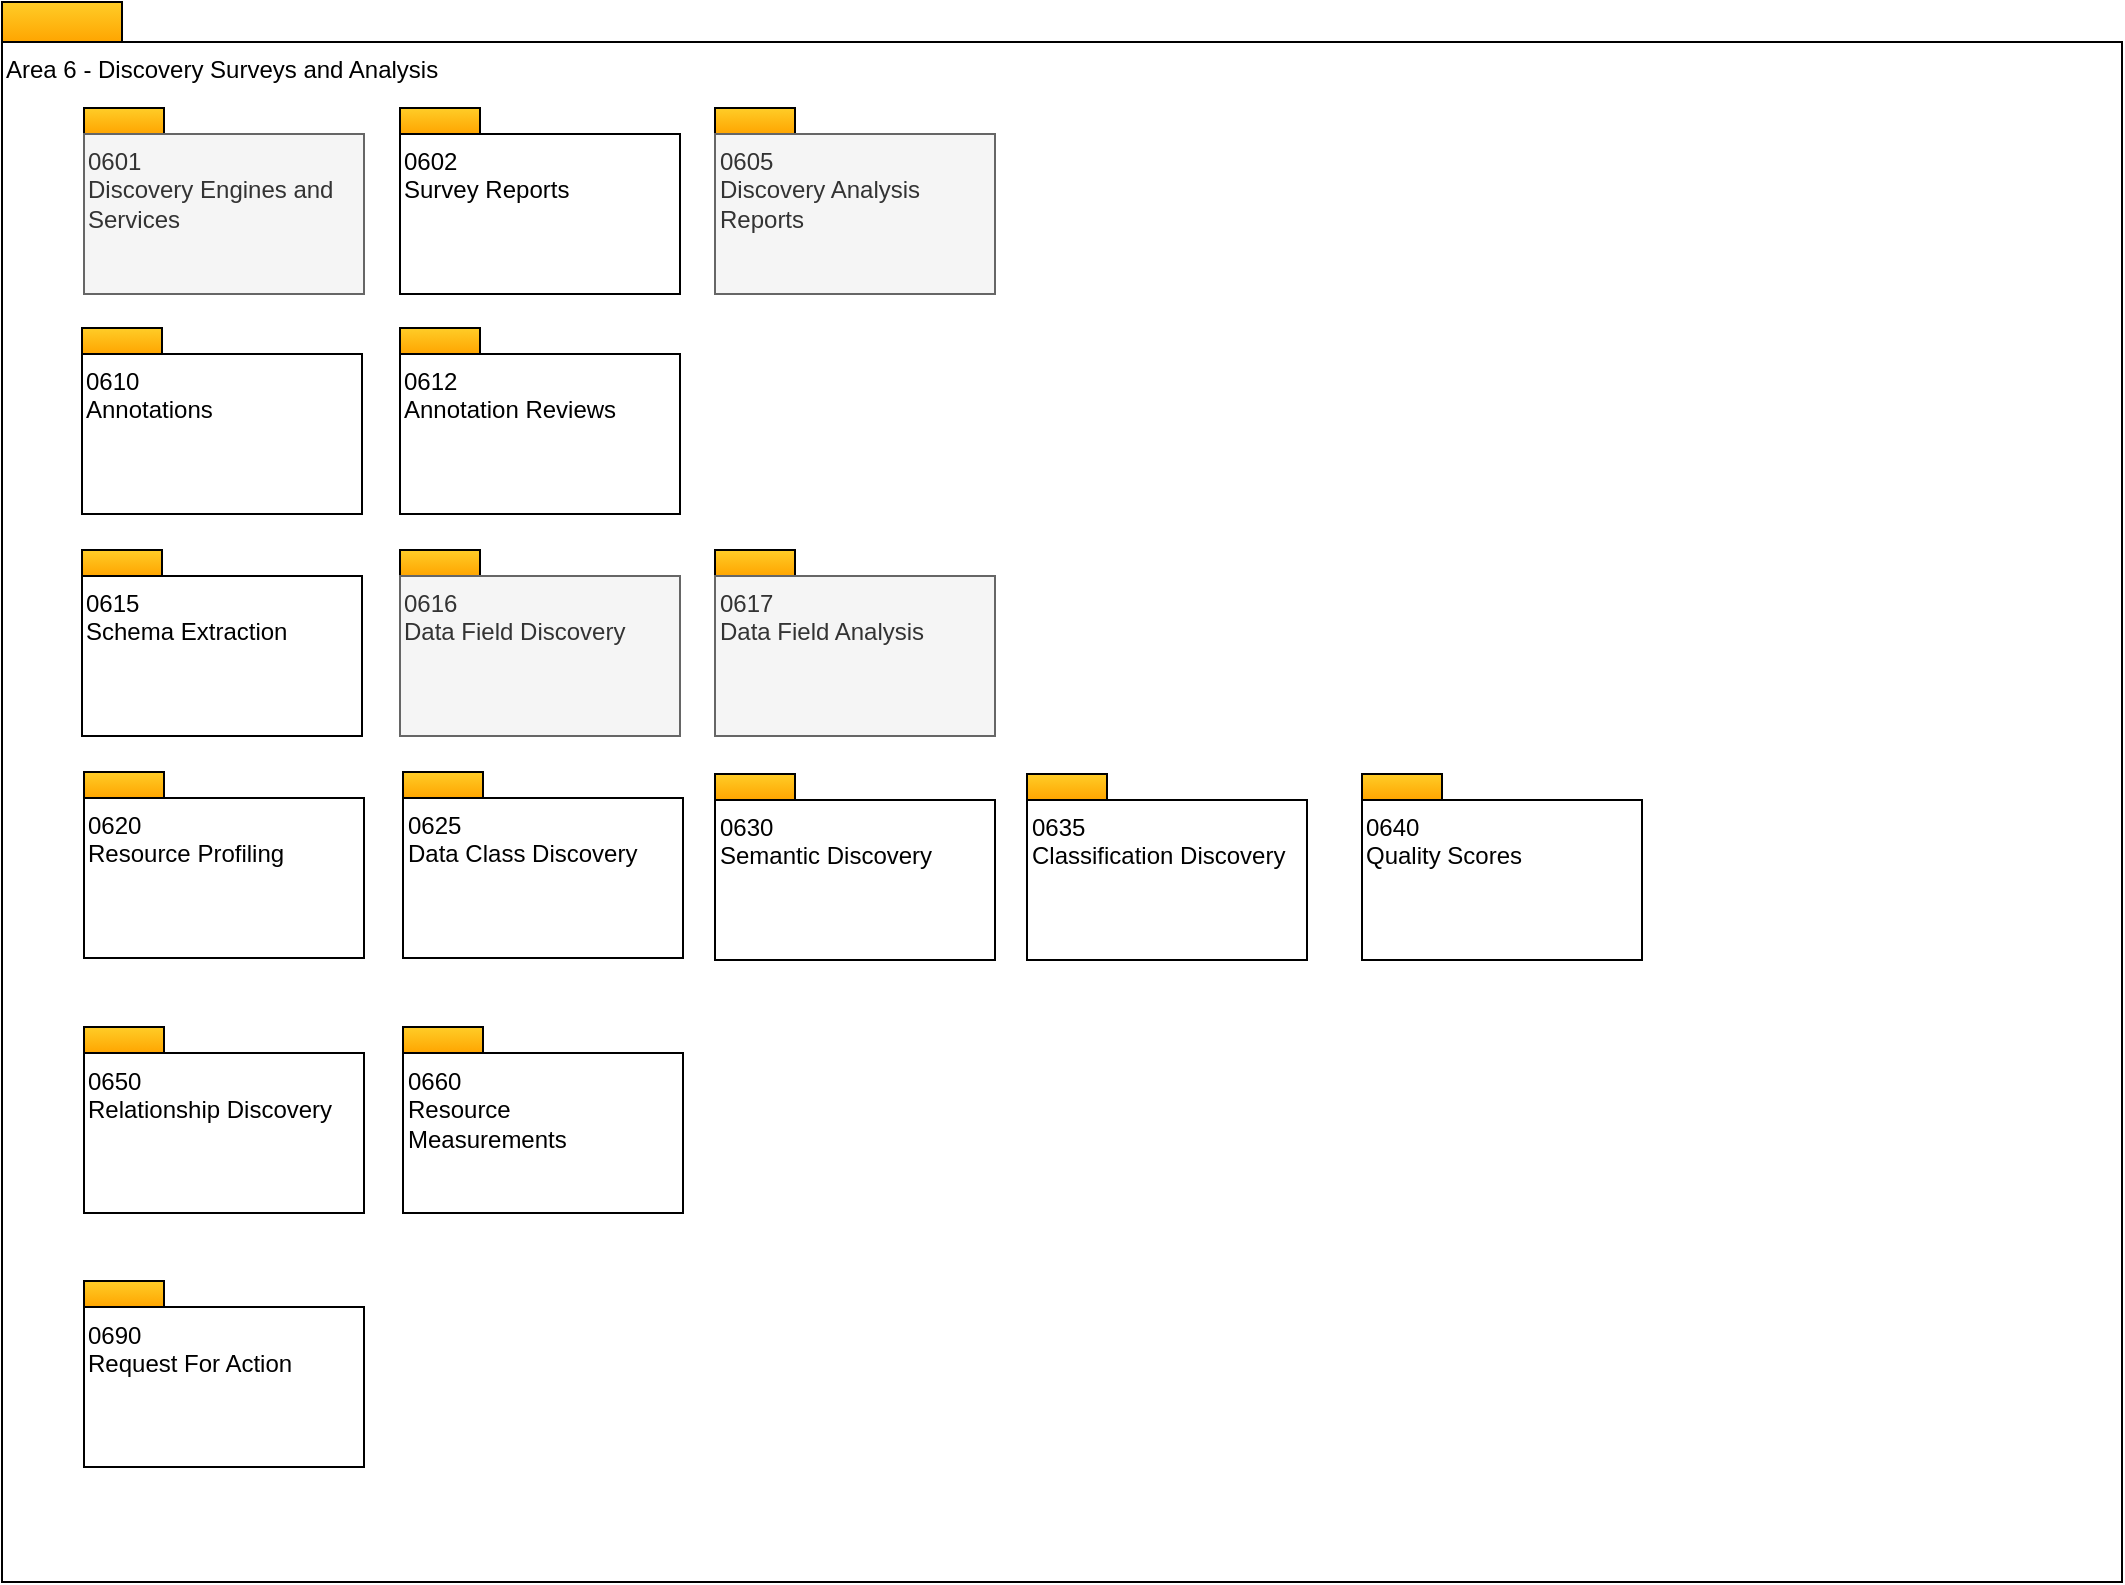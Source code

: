 <mxfile version="24.1.0" type="device" pages="17">
  <diagram id="mHdgXSSDg3P1Vtlx_zm2" name="overview">
    <mxGraphModel dx="1236" dy="823" grid="0" gridSize="10" guides="1" tooltips="1" connect="1" arrows="1" fold="1" page="1" pageScale="1" pageWidth="1169" pageHeight="827" math="0" shadow="0">
      <root>
        <mxCell id="0" />
        <mxCell id="1" parent="0" />
        <mxCell id="3fQte9pRHBFsXC9MxjXT-3" value="" style="rounded=0;whiteSpace=wrap;html=1;align=left;fillColor=#ffcd28;strokeColor=#000000;gradientColor=#ffa500;" parent="1" vertex="1">
          <mxGeometry x="20" y="20" width="60" height="20" as="geometry" />
        </mxCell>
        <mxCell id="3fQte9pRHBFsXC9MxjXT-4" value="Area 6 - Discovery Surveys and Analysis" style="rounded=0;whiteSpace=wrap;html=1;align=left;verticalAlign=top;" parent="1" vertex="1">
          <mxGeometry x="20" y="40" width="1060" height="770" as="geometry" />
        </mxCell>
        <mxCell id="3fQte9pRHBFsXC9MxjXT-11" value="" style="rounded=0;whiteSpace=wrap;html=1;align=left;fillColor=#ffcd28;strokeColor=#000000;gradientColor=#ffa500;" parent="1" vertex="1">
          <mxGeometry x="60" y="183" width="40" height="13" as="geometry" />
        </mxCell>
        <mxCell id="3fQte9pRHBFsXC9MxjXT-12" value="0610&lt;br&gt;Annotations" style="rounded=0;whiteSpace=wrap;html=1;align=left;verticalAlign=top;" parent="1" vertex="1">
          <mxGeometry x="60" y="196" width="140" height="80" as="geometry" />
        </mxCell>
        <mxCell id="3fQte9pRHBFsXC9MxjXT-15" value="" style="rounded=0;whiteSpace=wrap;html=1;align=left;fillColor=#ffcd28;strokeColor=#000000;gradientColor=#ffa500;" parent="1" vertex="1">
          <mxGeometry x="219" y="183" width="40" height="13" as="geometry" />
        </mxCell>
        <mxCell id="3fQte9pRHBFsXC9MxjXT-16" value="0612&lt;br&gt;Annotation Reviews" style="rounded=0;whiteSpace=wrap;html=1;align=left;verticalAlign=top;" parent="1" vertex="1">
          <mxGeometry x="219" y="196" width="140" height="80" as="geometry" />
        </mxCell>
        <mxCell id="3fQte9pRHBFsXC9MxjXT-13" value="" style="rounded=0;whiteSpace=wrap;html=1;align=left;fillColor=#ffcd28;strokeColor=#000000;gradientColor=#ffa500;" parent="1" vertex="1">
          <mxGeometry x="219" y="73" width="40" height="13" as="geometry" />
        </mxCell>
        <mxCell id="3fQte9pRHBFsXC9MxjXT-14" value="0602&lt;br&gt;Survey Reports" style="rounded=0;whiteSpace=wrap;html=1;align=left;verticalAlign=top;" parent="1" vertex="1">
          <mxGeometry x="219" y="86" width="140" height="80" as="geometry" />
        </mxCell>
        <mxCell id="3fQte9pRHBFsXC9MxjXT-19" value="" style="rounded=0;whiteSpace=wrap;html=1;align=left;fillColor=#ffcd28;strokeColor=#000000;gradientColor=#ffa500;" parent="1" vertex="1">
          <mxGeometry x="61" y="405" width="40" height="13" as="geometry" />
        </mxCell>
        <mxCell id="3fQte9pRHBFsXC9MxjXT-20" value="0620&lt;br&gt;Resource Profiling" style="rounded=0;whiteSpace=wrap;html=1;align=left;verticalAlign=top;" parent="1" vertex="1">
          <mxGeometry x="61" y="418" width="140" height="80" as="geometry" />
        </mxCell>
        <mxCell id="3fQte9pRHBFsXC9MxjXT-21" value="" style="rounded=0;whiteSpace=wrap;html=1;align=left;fillColor=#ffcd28;strokeColor=#000000;gradientColor=#ffa500;" parent="1" vertex="1">
          <mxGeometry x="220.5" y="405" width="40" height="13" as="geometry" />
        </mxCell>
        <mxCell id="3fQte9pRHBFsXC9MxjXT-22" value="0625&lt;br&gt;Data Class Discovery&lt;br&gt;" style="rounded=0;whiteSpace=wrap;html=1;align=left;verticalAlign=top;" parent="1" vertex="1">
          <mxGeometry x="220.5" y="418" width="140" height="80" as="geometry" />
        </mxCell>
        <mxCell id="3fQte9pRHBFsXC9MxjXT-29" value="" style="rounded=0;whiteSpace=wrap;html=1;align=left;fillColor=#ffcd28;strokeColor=#000000;gradientColor=#ffa500;" parent="1" vertex="1">
          <mxGeometry x="376.5" y="406" width="40" height="13" as="geometry" />
        </mxCell>
        <mxCell id="3fQte9pRHBFsXC9MxjXT-30" value="0630&lt;br&gt;Semantic Discovery&lt;br&gt;" style="rounded=0;whiteSpace=wrap;html=1;align=left;verticalAlign=top;" parent="1" vertex="1">
          <mxGeometry x="376.5" y="419" width="140" height="80" as="geometry" />
        </mxCell>
        <mxCell id="3fQte9pRHBFsXC9MxjXT-31" value="" style="rounded=0;whiteSpace=wrap;html=1;align=left;fillColor=#ffcd28;strokeColor=#000000;gradientColor=#ffa500;" parent="1" vertex="1">
          <mxGeometry x="532.5" y="406" width="40" height="13" as="geometry" />
        </mxCell>
        <mxCell id="3fQte9pRHBFsXC9MxjXT-32" value="0635&lt;br&gt;Classification Discovery&lt;br&gt;" style="rounded=0;whiteSpace=wrap;html=1;align=left;verticalAlign=top;" parent="1" vertex="1">
          <mxGeometry x="532.5" y="419" width="140" height="80" as="geometry" />
        </mxCell>
        <mxCell id="3fQte9pRHBFsXC9MxjXT-33" value="" style="rounded=0;whiteSpace=wrap;html=1;align=left;fillColor=#ffcd28;strokeColor=#000000;gradientColor=#ffa500;" parent="1" vertex="1">
          <mxGeometry x="61" y="532.5" width="40" height="13" as="geometry" />
        </mxCell>
        <mxCell id="3fQte9pRHBFsXC9MxjXT-34" value="0650&lt;br&gt;Relationship Discovery" style="rounded=0;whiteSpace=wrap;html=1;align=left;verticalAlign=top;" parent="1" vertex="1">
          <mxGeometry x="61" y="545.5" width="140" height="80" as="geometry" />
        </mxCell>
        <mxCell id="3fQte9pRHBFsXC9MxjXT-35" value="" style="rounded=0;whiteSpace=wrap;html=1;align=left;fillColor=#ffcd28;strokeColor=#000000;gradientColor=#ffa500;" parent="1" vertex="1">
          <mxGeometry x="220.5" y="532.5" width="40" height="13" as="geometry" />
        </mxCell>
        <mxCell id="3fQte9pRHBFsXC9MxjXT-36" value="0660&lt;br&gt;Resource &lt;br&gt;Measurements" style="rounded=0;whiteSpace=wrap;html=1;align=left;verticalAlign=top;" parent="1" vertex="1">
          <mxGeometry x="220.5" y="545.5" width="140" height="80" as="geometry" />
        </mxCell>
        <mxCell id="3fQte9pRHBFsXC9MxjXT-37" value="" style="rounded=0;whiteSpace=wrap;html=1;align=left;fillColor=#ffcd28;strokeColor=#000000;gradientColor=#ffa500;" parent="1" vertex="1">
          <mxGeometry x="61" y="659.5" width="40" height="13" as="geometry" />
        </mxCell>
        <mxCell id="3fQte9pRHBFsXC9MxjXT-38" value="0690&lt;br&gt;Request For Action&lt;br&gt;" style="rounded=0;whiteSpace=wrap;html=1;align=left;verticalAlign=top;" parent="1" vertex="1">
          <mxGeometry x="61" y="672.5" width="140" height="80" as="geometry" />
        </mxCell>
        <mxCell id="3fQte9pRHBFsXC9MxjXT-23" value="" style="rounded=0;whiteSpace=wrap;html=1;align=left;fillColor=#ffcd28;strokeColor=#000000;gradientColor=#ffa500;" parent="1" vertex="1">
          <mxGeometry x="700" y="406" width="40" height="13" as="geometry" />
        </mxCell>
        <mxCell id="3fQte9pRHBFsXC9MxjXT-24" value="0640&lt;br&gt;Quality Scores&lt;br&gt;" style="rounded=0;whiteSpace=wrap;html=1;align=left;verticalAlign=top;" parent="1" vertex="1">
          <mxGeometry x="700" y="419" width="140" height="80" as="geometry" />
        </mxCell>
        <mxCell id="v9vWIM0Sm_UvsMaPOLJV-1" value="" style="rounded=0;whiteSpace=wrap;html=1;align=left;fillColor=#ffcd28;strokeColor=#000000;gradientColor=#ffa500;" parent="1" vertex="1">
          <mxGeometry x="61" y="73" width="40" height="13" as="geometry" />
        </mxCell>
        <mxCell id="v9vWIM0Sm_UvsMaPOLJV-2" value="0601&lt;br&gt;Discovery Engines and Services" style="rounded=0;whiteSpace=wrap;html=1;align=left;verticalAlign=top;fillColor=#f5f5f5;fontColor=#333333;strokeColor=#666666;" parent="1" vertex="1">
          <mxGeometry x="61" y="86" width="140" height="80" as="geometry" />
        </mxCell>
        <mxCell id="v9vWIM0Sm_UvsMaPOLJV-3" value="" style="rounded=0;whiteSpace=wrap;html=1;align=left;fillColor=#ffcd28;strokeColor=#000000;gradientColor=#ffa500;" parent="1" vertex="1">
          <mxGeometry x="376.5" y="73" width="40" height="13" as="geometry" />
        </mxCell>
        <mxCell id="v9vWIM0Sm_UvsMaPOLJV-4" value="0605&lt;br&gt;Discovery Analysis&lt;br&gt;Reports" style="rounded=0;whiteSpace=wrap;html=1;align=left;verticalAlign=top;fillColor=#f5f5f5;fontColor=#333333;strokeColor=#666666;" parent="1" vertex="1">
          <mxGeometry x="376.5" y="86" width="140" height="80" as="geometry" />
        </mxCell>
        <mxCell id="qhe5Lm9k4JyNhTwtsEZm-1" value="" style="rounded=0;whiteSpace=wrap;html=1;align=left;fillColor=#ffcd28;strokeColor=#000000;gradientColor=#ffa500;" parent="1" vertex="1">
          <mxGeometry x="60" y="294" width="40" height="13" as="geometry" />
        </mxCell>
        <mxCell id="qhe5Lm9k4JyNhTwtsEZm-2" value="0615&lt;br&gt;Schema Extraction" style="rounded=0;whiteSpace=wrap;html=1;align=left;verticalAlign=top;" parent="1" vertex="1">
          <mxGeometry x="60" y="307" width="140" height="80" as="geometry" />
        </mxCell>
        <mxCell id="qhe5Lm9k4JyNhTwtsEZm-3" value="" style="rounded=0;whiteSpace=wrap;html=1;align=left;fillColor=#ffcd28;strokeColor=#000000;gradientColor=#ffa500;" parent="1" vertex="1">
          <mxGeometry x="219" y="294" width="40" height="13" as="geometry" />
        </mxCell>
        <mxCell id="qhe5Lm9k4JyNhTwtsEZm-4" value="0616&lt;br&gt;Data Field Discovery" style="rounded=0;whiteSpace=wrap;html=1;align=left;verticalAlign=top;fillColor=#f5f5f5;fontColor=#333333;strokeColor=#666666;" parent="1" vertex="1">
          <mxGeometry x="219" y="307" width="140" height="80" as="geometry" />
        </mxCell>
        <mxCell id="ESF6nm2LBcWBqnpSRp50-1" value="" style="rounded=0;whiteSpace=wrap;html=1;align=left;fillColor=#ffcd28;strokeColor=#000000;gradientColor=#ffa500;" parent="1" vertex="1">
          <mxGeometry x="376.5" y="294" width="40" height="13" as="geometry" />
        </mxCell>
        <mxCell id="ESF6nm2LBcWBqnpSRp50-2" value="0617&lt;br&gt;Data Field Analysis" style="rounded=0;whiteSpace=wrap;html=1;align=left;verticalAlign=top;fillColor=#f5f5f5;fontColor=#333333;strokeColor=#666666;" parent="1" vertex="1">
          <mxGeometry x="376.5" y="307" width="140" height="80" as="geometry" />
        </mxCell>
      </root>
    </mxGraphModel>
  </diagram>
  <diagram name="0601-Open-Discovery-Engine" id="N-vJDv8xa2NDhnfn4fpW">
    <mxGraphModel dx="1024" dy="811" grid="0" gridSize="10" guides="1" tooltips="1" connect="1" arrows="1" fold="1" page="1" pageScale="1" pageWidth="1169" pageHeight="827" math="0" shadow="0">
      <root>
        <mxCell id="r8rw-Yb_cGMMJ_UeTChE-0" />
        <mxCell id="r8rw-Yb_cGMMJ_UeTChE-1" parent="r8rw-Yb_cGMMJ_UeTChE-0" />
        <mxCell id="r8rw-Yb_cGMMJ_UeTChE-2" value="" style="rounded=0;whiteSpace=wrap;html=1;align=left;fillColor=#ffcd28;strokeColor=#d79b00;gradientColor=#ffa500;" vertex="1" parent="r8rw-Yb_cGMMJ_UeTChE-1">
          <mxGeometry x="13" y="37" width="60" height="20" as="geometry" />
        </mxCell>
        <mxCell id="r8rw-Yb_cGMMJ_UeTChE-3" value="0601 - Open Discovery Engines and Services" style="rounded=0;whiteSpace=wrap;html=1;align=left;verticalAlign=top;" vertex="1" parent="r8rw-Yb_cGMMJ_UeTChE-1">
          <mxGeometry x="13" y="57" width="1060" height="770" as="geometry" />
        </mxCell>
        <mxCell id="r8rw-Yb_cGMMJ_UeTChE-4" style="edgeStyle=orthogonalEdgeStyle;rounded=0;orthogonalLoop=1;jettySize=auto;html=1;exitX=0.5;exitY=0;exitDx=0;exitDy=0;entryX=0.5;entryY=1;entryDx=0;entryDy=0;endArrow=block;endFill=0;endSize=16;" edge="1" parent="r8rw-Yb_cGMMJ_UeTChE-1" source="r8rw-Yb_cGMMJ_UeTChE-5" target="r8rw-Yb_cGMMJ_UeTChE-7">
          <mxGeometry relative="1" as="geometry" />
        </mxCell>
        <mxCell id="r8rw-Yb_cGMMJ_UeTChE-5" value="«entity»&lt;br&gt;&lt;b&gt;OpenDiscoveryEngine&lt;/b&gt;" style="html=1;strokeColor=#d79b00;align=center;fillColor=#ffcd28;gradientColor=#ffa500;" vertex="1" parent="r8rw-Yb_cGMMJ_UeTChE-1">
          <mxGeometry x="108" y="254.5" width="206" height="50" as="geometry" />
        </mxCell>
        <mxCell id="r8rw-Yb_cGMMJ_UeTChE-6" value="" style="rounded=0;whiteSpace=wrap;html=1;strokeColor=#666666;align=center;fillColor=#f5f5f5;fontColor=#333333;" vertex="1" parent="r8rw-Yb_cGMMJ_UeTChE-1">
          <mxGeometry x="108" y="304.5" width="206" height="31" as="geometry" />
        </mxCell>
        <mxCell id="r8rw-Yb_cGMMJ_UeTChE-7" value="«entity»&lt;br&gt;&lt;b&gt;GovernanceEngine&lt;/b&gt;" style="html=1;strokeColor=#82b366;align=center;fillColor=#d5e8d4;gradientColor=#97d077;" vertex="1" parent="r8rw-Yb_cGMMJ_UeTChE-1">
          <mxGeometry x="108" y="143" width="206" height="50" as="geometry" />
        </mxCell>
        <mxCell id="r8rw-Yb_cGMMJ_UeTChE-8" style="edgeStyle=orthogonalEdgeStyle;rounded=0;orthogonalLoop=1;jettySize=auto;html=1;exitX=0.5;exitY=0;exitDx=0;exitDy=0;endArrow=block;endFill=0;endSize=16;" edge="1" parent="r8rw-Yb_cGMMJ_UeTChE-1" source="r8rw-Yb_cGMMJ_UeTChE-9" target="r8rw-Yb_cGMMJ_UeTChE-11">
          <mxGeometry relative="1" as="geometry" />
        </mxCell>
        <mxCell id="r8rw-Yb_cGMMJ_UeTChE-9" value="«entity»&lt;br&gt;&lt;b&gt;OpenDiscoveryService&lt;/b&gt;" style="html=1;strokeColor=#d79b00;align=center;fillColor=#ffcd28;gradientColor=#ffa500;" vertex="1" parent="r8rw-Yb_cGMMJ_UeTChE-1">
          <mxGeometry x="413" y="257.5" width="206" height="50" as="geometry" />
        </mxCell>
        <mxCell id="r8rw-Yb_cGMMJ_UeTChE-10" value="" style="rounded=0;whiteSpace=wrap;html=1;strokeColor=#666666;align=left;fillColor=#f5f5f5;fontColor=#333333;" vertex="1" parent="r8rw-Yb_cGMMJ_UeTChE-1">
          <mxGeometry x="413.5" y="306.5" width="206" height="26" as="geometry" />
        </mxCell>
        <mxCell id="r8rw-Yb_cGMMJ_UeTChE-11" value="«entity»&lt;br&gt;&lt;b&gt;GovernanceService&lt;/b&gt;" style="html=1;strokeColor=#82b366;align=center;fillColor=#d5e8d4;gradientColor=#97d077;" vertex="1" parent="r8rw-Yb_cGMMJ_UeTChE-1">
          <mxGeometry x="414.5" y="143" width="203" height="50" as="geometry" />
        </mxCell>
        <mxCell id="r8rw-Yb_cGMMJ_UeTChE-12" value="«entity»&lt;br&gt;&lt;b&gt;OpenDiscoveryPipeline&lt;/b&gt;" style="html=1;strokeColor=#d79b00;align=center;fillColor=#ffcd28;gradientColor=#ffa500;" vertex="1" parent="r8rw-Yb_cGMMJ_UeTChE-1">
          <mxGeometry x="414.5" y="393" width="206" height="50" as="geometry" />
        </mxCell>
        <mxCell id="r8rw-Yb_cGMMJ_UeTChE-13" value="" style="rounded=0;whiteSpace=wrap;html=1;strokeColor=#666666;align=left;fillColor=#f5f5f5;fontColor=#333333;" vertex="1" parent="r8rw-Yb_cGMMJ_UeTChE-1">
          <mxGeometry x="415" y="443.5" width="206" height="32" as="geometry" />
        </mxCell>
        <mxCell id="r8rw-Yb_cGMMJ_UeTChE-14" style="edgeStyle=orthogonalEdgeStyle;rounded=0;html=1;exitX=0;exitY=0.5;endArrow=none;endFill=0;jettySize=auto;orthogonalLoop=1;entryX=0.5;entryY=0;" edge="1" parent="r8rw-Yb_cGMMJ_UeTChE-1" source="r8rw-Yb_cGMMJ_UeTChE-15" target="r8rw-Yb_cGMMJ_UeTChE-12">
          <mxGeometry relative="1" as="geometry" />
        </mxCell>
        <mxCell id="r8rw-Yb_cGMMJ_UeTChE-15" value="" style="triangle;whiteSpace=wrap;html=1;strokeColor=#000000;gradientColor=#ffffff;align=center;rotation=-90;" vertex="1" parent="r8rw-Yb_cGMMJ_UeTChE-1">
          <mxGeometry x="509" y="331" width="17" height="21" as="geometry" />
        </mxCell>
        <mxCell id="9kjL2zCtp3HLneLaGgqE-0" value="Deprecated" style="text;html=1;align=center;verticalAlign=middle;resizable=0;points=[];autosize=1;strokeColor=none;fillColor=none;" vertex="1" parent="r8rw-Yb_cGMMJ_UeTChE-1">
          <mxGeometry x="125" y="5" width="80" height="26" as="geometry" />
        </mxCell>
      </root>
    </mxGraphModel>
  </diagram>
  <diagram name="0603-Survey-Reports" id="PMQtC5GLAhQ_0c-HItpj">
    <mxGraphModel dx="1242" dy="825" grid="0" gridSize="10" guides="1" tooltips="1" connect="1" arrows="1" fold="1" page="1" pageScale="1" pageWidth="1169" pageHeight="827" math="0" shadow="0">
      <root>
        <mxCell id="3fQte9pRHBFsXC9MxjXT-0" />
        <mxCell id="3fQte9pRHBFsXC9MxjXT-1" parent="3fQte9pRHBFsXC9MxjXT-0" />
        <mxCell id="3fQte9pRHBFsXC9MxjXT-2" value="" style="rounded=0;whiteSpace=wrap;html=1;align=left;fillColor=#f0a30a;strokeColor=#000000;fontColor=#ffffff;" parent="3fQte9pRHBFsXC9MxjXT-1" vertex="1">
          <mxGeometry x="20" y="20" width="60" height="20" as="geometry" />
        </mxCell>
        <mxCell id="3fQte9pRHBFsXC9MxjXT-3" value="0603 - Survey Reports" style="rounded=0;whiteSpace=wrap;html=1;align=left;verticalAlign=top;" parent="3fQte9pRHBFsXC9MxjXT-1" vertex="1">
          <mxGeometry x="20" y="40" width="1060" height="770" as="geometry" />
        </mxCell>
        <mxCell id="VfXYZeYKJjAwFLqiV1ae-0" style="edgeStyle=orthogonalEdgeStyle;rounded=0;orthogonalLoop=1;jettySize=auto;html=1;exitX=0.5;exitY=0;exitDx=0;exitDy=0;entryX=0.5;entryY=1;entryDx=0;entryDy=0;endArrow=block;endFill=0;endSize=16;" parent="3fQte9pRHBFsXC9MxjXT-1" source="3fQte9pRHBFsXC9MxjXT-4" target="3fQte9pRHBFsXC9MxjXT-6" edge="1">
          <mxGeometry relative="1" as="geometry" />
        </mxCell>
        <mxCell id="3fQte9pRHBFsXC9MxjXT-4" value="«entity»&lt;br&gt;&lt;b style=&quot;border-color: var(--border-color);&quot;&gt;SurveyReport&lt;/b&gt;" style="html=1;strokeColor=#d79b00;align=center;fillColor=#ffcd28;gradientColor=#ffa500;" parent="3fQte9pRHBFsXC9MxjXT-1" vertex="1">
          <mxGeometry x="107" y="248.5" width="324" height="50" as="geometry" />
        </mxCell>
        <mxCell id="3fQte9pRHBFsXC9MxjXT-5" value="&lt;span style=&quot;color: rgb(0, 0, 0); font-family: Helvetica; font-size: 12px; font-style: normal; font-variant-ligatures: normal; font-variant-caps: normal; font-weight: 400; letter-spacing: normal; orphans: 2; text-align: left; text-indent: 0px; text-transform: none; widows: 2; word-spacing: 0px; -webkit-text-stroke-width: 0px; background-color: rgb(251, 251, 251); text-decoration-thickness: initial; text-decoration-style: initial; text-decoration-color: initial; float: none; display: inline !important;&quot;&gt;displayName : string&lt;/span&gt;&lt;br style=&quot;border-color: var(--border-color); color: rgb(0, 0, 0); font-family: Helvetica; font-size: 12px; font-style: normal; font-variant-ligatures: normal; font-variant-caps: normal; font-weight: 400; letter-spacing: normal; orphans: 2; text-align: left; text-indent: 0px; text-transform: none; widows: 2; word-spacing: 0px; -webkit-text-stroke-width: 0px; text-decoration-thickness: initial; text-decoration-style: initial; text-decoration-color: initial;&quot;&gt;&lt;span style=&quot;color: rgb(0, 0, 0); font-family: Helvetica; font-size: 12px; font-style: normal; font-variant-ligatures: normal; font-variant-caps: normal; font-weight: 400; letter-spacing: normal; orphans: 2; text-align: left; text-indent: 0px; text-transform: none; widows: 2; word-spacing: 0px; -webkit-text-stroke-width: 0px; background-color: rgb(251, 251, 251); text-decoration-thickness: initial; text-decoration-style: initial; text-decoration-color: initial; float: none; display: inline !important;&quot;&gt;description : string&lt;/span&gt;&lt;br style=&quot;border-color: var(--border-color); color: rgb(0, 0, 0); font-family: Helvetica; font-size: 12px; font-style: normal; font-variant-ligatures: normal; font-variant-caps: normal; font-weight: 400; letter-spacing: normal; orphans: 2; text-align: left; text-indent: 0px; text-transform: none; widows: 2; word-spacing: 0px; -webkit-text-stroke-width: 0px; text-decoration-thickness: initial; text-decoration-style: initial; text-decoration-color: initial;&quot;&gt;&lt;span style=&quot;color: rgb(0, 0, 0); font-family: Helvetica; font-size: 12px; font-style: normal; font-variant-ligatures: normal; font-variant-caps: normal; font-weight: 400; letter-spacing: normal; orphans: 2; text-align: left; text-indent: 0px; text-transform: none; widows: 2; word-spacing: 0px; -webkit-text-stroke-width: 0px; background-color: rgb(251, 251, 251); text-decoration-thickness: initial; text-decoration-style: initial; text-decoration-color: initial; float: none; display: inline !important;&quot;&gt;purpose : string&lt;br&gt;&lt;/span&gt;user : string&lt;br style=&quot;border-color: var(--border-color); color: rgb(0, 0, 0); font-family: Helvetica; font-size: 12px; font-style: normal; font-variant-ligatures: normal; font-variant-caps: normal; font-weight: 400; letter-spacing: normal; orphans: 2; text-align: left; text-indent: 0px; text-transform: none; widows: 2; word-spacing: 0px; -webkit-text-stroke-width: 0px; text-decoration-thickness: initial; text-decoration-style: initial; text-decoration-color: initial;&quot;&gt;&lt;span style=&quot;color: rgb(0, 0, 0); font-family: Helvetica; font-size: 12px; font-style: normal; font-variant-ligatures: normal; font-variant-caps: normal; font-weight: 400; letter-spacing: normal; orphans: 2; text-align: left; text-indent: 0px; text-transform: none; widows: 2; word-spacing: 0px; -webkit-text-stroke-width: 0px; background-color: rgb(251, 251, 251); text-decoration-thickness: initial; text-decoration-style: initial; text-decoration-color: initial; float: none; display: inline !important;&quot;&gt;analysisParameters : map&amp;lt;string, string&amp;gt;&lt;/span&gt;&lt;br style=&quot;border-color: var(--border-color); color: rgb(0, 0, 0); font-family: Helvetica; font-size: 12px; font-style: normal; font-variant-ligatures: normal; font-variant-caps: normal; font-weight: 400; letter-spacing: normal; orphans: 2; text-align: left; text-indent: 0px; text-transform: none; widows: 2; word-spacing: 0px; -webkit-text-stroke-width: 0px; text-decoration-thickness: initial; text-decoration-style: initial; text-decoration-color: initial;&quot;&gt;&lt;span style=&quot;color: rgb(0, 0, 0); font-family: Helvetica; font-size: 12px; font-style: normal; font-variant-ligatures: normal; font-variant-caps: normal; font-weight: 400; letter-spacing: normal; orphans: 2; text-align: left; text-indent: 0px; text-transform: none; widows: 2; word-spacing: 0px; -webkit-text-stroke-width: 0px; background-color: rgb(251, 251, 251); text-decoration-thickness: initial; text-decoration-style: initial; text-decoration-color: initial; float: none; display: inline !important;&quot;&gt;analysisStep : string&lt;/span&gt;&lt;br style=&quot;border-color: var(--border-color); color: rgb(0, 0, 0); font-family: Helvetica; font-size: 12px; font-style: normal; font-variant-ligatures: normal; font-variant-caps: normal; font-weight: 400; letter-spacing: normal; orphans: 2; text-align: left; text-indent: 0px; text-transform: none; widows: 2; word-spacing: 0px; -webkit-text-stroke-width: 0px; text-decoration-thickness: initial; text-decoration-style: initial; text-decoration-color: initial;&quot;&gt;&lt;span style=&quot;color: rgb(0, 0, 0); font-family: Helvetica; font-size: 12px; font-style: normal; font-variant-ligatures: normal; font-variant-caps: normal; font-weight: 400; letter-spacing: normal; orphans: 2; text-align: left; text-indent: 0px; text-transform: none; widows: 2; word-spacing: 0px; -webkit-text-stroke-width: 0px; background-color: rgb(251, 251, 251); text-decoration-thickness: initial; text-decoration-style: initial; text-decoration-color: initial; float: none; display: inline !important;&quot;&gt;startDate : date&lt;br&gt;completionDate : date&lt;br&gt;completionMessage : string&lt;br&gt;&lt;/span&gt;" style="rounded=0;whiteSpace=wrap;html=1;strokeColor=#000000;gradientColor=#ffffff;align=left;" parent="3fQte9pRHBFsXC9MxjXT-1" vertex="1">
          <mxGeometry x="107" y="298.5" width="325" height="142.5" as="geometry" />
        </mxCell>
        <mxCell id="3fQte9pRHBFsXC9MxjXT-6" value="«entity»&lt;br&gt;&lt;b&gt;Referenceable&lt;/b&gt;" style="html=1;strokeColor=#d6b656;align=center;fillColor=#fff2cc;gradientColor=#ffd966;" parent="3fQte9pRHBFsXC9MxjXT-1" vertex="1">
          <mxGeometry x="189" y="127" width="160" height="50" as="geometry" />
        </mxCell>
        <mxCell id="3fQte9pRHBFsXC9MxjXT-25" value="«relationship»&lt;br&gt;&lt;b&gt;EngineActionSurveyReport&lt;/b&gt;" style="html=1;strokeColor=#d79b00;align=center;fillColor=#ffcd28;gradientColor=#ffa500;" parent="3fQte9pRHBFsXC9MxjXT-1" vertex="1">
          <mxGeometry x="483" y="408.5" width="206" height="53" as="geometry" />
        </mxCell>
        <mxCell id="3fQte9pRHBFsXC9MxjXT-26" value="" style="endArrow=none;dashed=1;html=1;" parent="3fQte9pRHBFsXC9MxjXT-1" target="3fQte9pRHBFsXC9MxjXT-25" edge="1">
          <mxGeometry width="50" height="50" relative="1" as="geometry">
            <mxPoint x="586" y="369" as="sourcePoint" />
            <mxPoint x="1109" y="486.5" as="targetPoint" />
          </mxGeometry>
        </mxCell>
        <mxCell id="3fQte9pRHBFsXC9MxjXT-27" value="*" style="text;html=1;strokeColor=none;fillColor=none;align=center;verticalAlign=middle;whiteSpace=wrap;rounded=0;" parent="3fQte9pRHBFsXC9MxjXT-1" vertex="1">
          <mxGeometry x="440" y="374.75" width="32" height="20" as="geometry" />
        </mxCell>
        <mxCell id="3fQte9pRHBFsXC9MxjXT-30" value="0..1" style="text;html=1;strokeColor=none;fillColor=none;align=center;verticalAlign=middle;whiteSpace=wrap;rounded=0;" parent="3fQte9pRHBFsXC9MxjXT-1" vertex="1">
          <mxGeometry x="760" y="347.25" width="40" height="20" as="geometry" />
        </mxCell>
        <mxCell id="3fQte9pRHBFsXC9MxjXT-33" value="" style="rounded=0;whiteSpace=wrap;html=1;strokeColor=#000000;gradientColor=#ffffff;align=center;" parent="3fQte9pRHBFsXC9MxjXT-1" vertex="1">
          <mxGeometry x="483" y="461.5" width="206" height="31" as="geometry" />
        </mxCell>
        <mxCell id="3fQte9pRHBFsXC9MxjXT-34" value="surveyReports" style="text;html=1;strokeColor=none;fillColor=none;align=center;verticalAlign=middle;whiteSpace=wrap;rounded=0;" parent="3fQte9pRHBFsXC9MxjXT-1" vertex="1">
          <mxGeometry x="437" y="347.25" width="79" height="20" as="geometry" />
        </mxCell>
        <mxCell id="3fQte9pRHBFsXC9MxjXT-35" value="engineAction" style="text;html=1;strokeColor=none;fillColor=none;align=center;verticalAlign=middle;whiteSpace=wrap;rounded=0;" parent="3fQte9pRHBFsXC9MxjXT-1" vertex="1">
          <mxGeometry x="697" y="370.25" width="104" height="20" as="geometry" />
        </mxCell>
        <mxCell id="3fQte9pRHBFsXC9MxjXT-36" value="" style="endArrow=none;html=1;entryX=0;entryY=0.5;startArrow=oval;startFill=1;exitX=1;exitY=0.5;exitDx=0;exitDy=0;entryDx=0;entryDy=0;" parent="3fQte9pRHBFsXC9MxjXT-1" source="3fQte9pRHBFsXC9MxjXT-5" target="L06LH66LngRjjgftLIxC-0" edge="1">
          <mxGeometry width="50" height="50" relative="1" as="geometry">
            <mxPoint x="431" y="392.5" as="sourcePoint" />
            <mxPoint x="798" y="392.5" as="targetPoint" />
          </mxGeometry>
        </mxCell>
        <mxCell id="khFXJhSDqjQeGoekeJ10-0" value="«entity»&lt;br&gt;&lt;b&gt;Asset&lt;/b&gt;" style="html=1;strokeColor=#d6b656;align=center;fillColor=#fff2cc;gradientColor=#ffd966;" parent="3fQte9pRHBFsXC9MxjXT-1" vertex="1">
          <mxGeometry x="178" y="630" width="184" height="50" as="geometry" />
        </mxCell>
        <mxCell id="khFXJhSDqjQeGoekeJ10-1" value="«relationship»&lt;br&gt;&lt;b&gt;AssetSurveyReport&lt;/b&gt;" style="html=1;strokeColor=#d79b00;align=center;fillColor=#ffcd28;gradientColor=#ffa500;" parent="3fQte9pRHBFsXC9MxjXT-1" vertex="1">
          <mxGeometry x="480" y="549.5" width="206" height="53" as="geometry" />
        </mxCell>
        <mxCell id="khFXJhSDqjQeGoekeJ10-2" value="" style="endArrow=none;dashed=1;html=1;" parent="3fQte9pRHBFsXC9MxjXT-1" target="khFXJhSDqjQeGoekeJ10-1" edge="1">
          <mxGeometry width="50" height="50" relative="1" as="geometry">
            <mxPoint x="273" y="577" as="sourcePoint" />
            <mxPoint x="984" y="708" as="targetPoint" />
          </mxGeometry>
        </mxCell>
        <mxCell id="khFXJhSDqjQeGoekeJ10-3" value="*" style="text;html=1;strokeColor=none;fillColor=none;align=center;verticalAlign=middle;whiteSpace=wrap;rounded=0;" parent="3fQte9pRHBFsXC9MxjXT-1" vertex="1">
          <mxGeometry x="226" y="455" width="40" height="20" as="geometry" />
        </mxCell>
        <mxCell id="khFXJhSDqjQeGoekeJ10-4" value="0..1" style="text;html=1;strokeColor=none;fillColor=none;align=center;verticalAlign=middle;whiteSpace=wrap;rounded=0;" parent="3fQte9pRHBFsXC9MxjXT-1" vertex="1">
          <mxGeometry x="270.5" y="610" width="40" height="20" as="geometry" />
        </mxCell>
        <mxCell id="khFXJhSDqjQeGoekeJ10-5" value="" style="rounded=0;whiteSpace=wrap;html=1;strokeColor=#000000;gradientColor=#ffffff;align=center;" parent="3fQte9pRHBFsXC9MxjXT-1" vertex="1">
          <mxGeometry x="480" y="602.5" width="206" height="31" as="geometry" />
        </mxCell>
        <mxCell id="khFXJhSDqjQeGoekeJ10-6" value="surveyReports" style="text;html=1;strokeColor=none;fillColor=none;align=center;verticalAlign=middle;whiteSpace=wrap;rounded=0;" parent="3fQte9pRHBFsXC9MxjXT-1" vertex="1">
          <mxGeometry x="271" y="453" width="102" height="20" as="geometry" />
        </mxCell>
        <mxCell id="khFXJhSDqjQeGoekeJ10-7" value="surveyReportTarget" style="text;html=1;strokeColor=none;fillColor=none;align=center;verticalAlign=middle;whiteSpace=wrap;rounded=0;" parent="3fQte9pRHBFsXC9MxjXT-1" vertex="1">
          <mxGeometry x="136" y="607.5" width="130" height="20" as="geometry" />
        </mxCell>
        <mxCell id="khFXJhSDqjQeGoekeJ10-8" value="" style="endArrow=none;html=1;entryX=0.5;entryY=0;exitX=0.5;exitY=1;endFill=0;startArrow=oval;startFill=1;exitDx=0;exitDy=0;" parent="3fQte9pRHBFsXC9MxjXT-1" source="3fQte9pRHBFsXC9MxjXT-5" target="khFXJhSDqjQeGoekeJ10-0" edge="1">
          <mxGeometry width="50" height="50" relative="1" as="geometry">
            <mxPoint x="263" y="415.5" as="sourcePoint" />
            <mxPoint x="679" y="325" as="targetPoint" />
          </mxGeometry>
        </mxCell>
        <mxCell id="L06LH66LngRjjgftLIxC-0" value="«entity»&lt;br&gt;&lt;span style=&quot;color: rgba(0 , 0 , 0 , 0) ; font-family: monospace ; font-size: 0px&quot;&gt;%3CmxGraphModel%3E%3Croot%3E%3CmxCell%20id%3D%220%22%2F%3E%3CmxCell%20id%3D%221%22%20parent%3D%220%22%2F%3E%3CmxCell%20id%3D%222%22%20style%3D%22edgeStyle%3DorthogonalEdgeStyle%3Brounded%3D0%3Bhtml%3D1%3BexitX%3D1%3BexitY%3D0.5%3BexitDx%3D0%3BexitDy%3D0%3BentryX%3D0%3BentryY%3D0.5%3BentryDx%3D0%3BentryDy%3D0%3BjettySize%3Dauto%3BorthogonalLoop%3D1%3BendArrow%3Dnone%3BendFill%3D0%3B%22%20edge%3D%221%22%20source%3D%223%22%20parent%3D%221%22%3E%3CmxGeometry%20relative%3D%221%22%20as%3D%22geometry%22%3E%3CmxPoint%20x%3D%22684%22%20y%3D%22384.5%22%20as%3D%22targetPoint%22%2F%3E%3C%2FmxGeometry%3E%3C%2FmxCell%3E%3CmxCell%20id%3D%223%22%20value%3D%22%C2%ABentity%C2%BB%26lt%3Bbr%26gt%3B%26lt%3Bb%26gt%3BRequestForAction%26lt%3B%2Fb%26gt%3B%22%20style%3D%22html%3D1%3BstrokeColor%3D%23d79b00%3Balign%3Dcenter%3BfillColor%3D%23ffcd28%3BgradientColor%3D%23ffa500%3B%22%20vertex%3D%221%22%20parent%3D%221%22%3E%3CmxGeometry%20x%3D%2291%22%20y%3D%22379%22%20width%3D%22249%22%20height%3D%2250%22%20as%3D%22geometry%22%2F%3E%3C%2FmxCell%3E%3CmxCell%20id%3D%224%22%20value%3D%22%26lt%3Bspan%26gt%3BdiscoveryActivity%20%3A%20string%26lt%3Bbr%26gt%3B%26lt%3B%2Fspan%26gt%3B%26lt%3Bspan%26gt%3BactionRequested%20%3A%20string%26lt%3B%2Fspan%26gt%3B%26lt%3Bbr%26gt%3B%26lt%3Bspan%26gt%3BactionProperties%20%3A%20map%26amp%3Blt%3Bstring%2C%20string%26amp%3Bgt%3B%26lt%3Bbr%26gt%3B%26lt%3B%2Fspan%26gt%3B%22%20style%3D%22rounded%3D0%3BwhiteSpace%3Dwrap%3Bhtml%3D1%3BstrokeColor%3D%23000000%3BgradientColor%3D%23ffffff%3Balign%3Dleft%3B%22%20vertex%3D%221%22%20parent%3D%221%22%3E%3CmxGeometry%20x%3D%2292%22%20y%3D%22429%22%20width%3D%22247%22%20height%3D%2259%22%20as%3D%22geometry%22%2F%3E%3C%2FmxCell%3E%3CmxCell%20id%3D%225%22%20value%3D%22%22%20style%3D%22edgeStyle%3DorthogonalEdgeStyle%3Brounded%3D0%3Bhtml%3D1%3BendArrow%3Dnone%3BendFill%3D0%3BjettySize%3Dauto%3BorthogonalLoop%3D1%3BexitX%3D0%3BexitY%3D0.5%3B%22%20edge%3D%221%22%20source%3D%227%22%20target%3D%223%22%20parent%3D%221%22%3E%3CmxGeometry%20relative%3D%221%22%20as%3D%22geometry%22%2F%3E%3C%2FmxCell%3E%3CmxCell%20id%3D%226%22%20value%3D%22%C2%ABentity%C2%BB%26lt%3Bbr%26gt%3B%26lt%3Bb%26gt%3BDataFieldAnnotation%26lt%3B%2Fb%26gt%3B%22%20style%3D%22html%3D1%3BstrokeColor%3D%23d79b00%3Balign%3Dcenter%3BfillColor%3D%23ffcd28%3BgradientColor%3D%23ffa500%3B%22%20vertex%3D%221%22%20parent%3D%221%22%3E%3CmxGeometry%20x%3D%22136.5%22%20y%3D%22257.5%22%20width%3D%22160%22%20height%3D%2250%22%20as%3D%22geometry%22%2F%3E%3C%2FmxCell%3E%3CmxCell%20id%3D%227%22%20value%3D%22%22%20style%3D%22triangle%3BwhiteSpace%3Dwrap%3Bhtml%3D1%3BstrokeColor%3D%23000000%3BgradientColor%3D%23ffffff%3Balign%3Dcenter%3Brotation%3D-90%3B%22%20vertex%3D%221%22%20parent%3D%221%22%3E%3CmxGeometry%20x%3D%22207.5%22%20y%3D%22305.5%22%20width%3D%2217%22%20height%3D%2221%22%20as%3D%22geometry%22%2F%3E%3C%2FmxCell%3E%3CmxCell%20id%3D%228%22%20value%3D%22%22%20style%3D%22endArrow%3Dnone%3Bdashed%3D1%3Bhtml%3D1%3BentryX%3D1%3BentryY%3D0.5%3BentryDx%3D0%3BentryDy%3D0%3B%22%20edge%3D%221%22%20parent%3D%221%22%3E%3CmxGeometry%20width%3D%2250%22%20height%3D%2250%22%20relative%3D%221%22%20as%3D%22geometry%22%3E%3CmxPoint%20x%3D%22638%22%20y%3D%22234%22%20as%3D%22sourcePoint%22%2F%3E%3CmxPoint%20x%3D%22567.5%22%20y%3D%22234%22%20as%3D%22targetPoint%22%2F%3E%3C%2FmxGeometry%3E%3C%2FmxCell%3E%3CmxCell%20id%3D%229%22%20value%3D%22*%22%20style%3D%22text%3Bhtml%3D1%3BstrokeColor%3Dnone%3BfillColor%3Dnone%3Balign%3Dcenter%3BverticalAlign%3Dmiddle%3BwhiteSpace%3Dwrap%3Brounded%3D0%3B%22%20vertex%3D%221%22%20parent%3D%221%22%3E%3CmxGeometry%20x%3D%22636.5%22%20y%3D%22325.5%22%20width%3D%2240%22%20height%3D%2220%22%20as%3D%22geometry%22%2F%3E%3C%2FmxCell%3E%3CmxCell%20id%3D%2210%22%20value%3D%22identifiedActions%22%20style%3D%22text%3Bhtml%3D1%3BstrokeColor%3Dnone%3BfillColor%3Dnone%3Balign%3Dcenter%3BverticalAlign%3Dmiddle%3BwhiteSpace%3Dwrap%3Brounded%3D0%3B%22%20vertex%3D%221%22%20parent%3D%221%22%3E%3CmxGeometry%20x%3D%22543%22%20y%3D%22325.5%22%20width%3D%22104%22%20height%3D%2220%22%20as%3D%22geometry%22%2F%3E%3C%2FmxCell%3E%3CmxCell%20id%3D%2211%22%20value%3D%22discoveryActivity%22%20style%3D%22text%3Bhtml%3D1%3BstrokeColor%3Dnone%3BfillColor%3Dnone%3Balign%3Dcenter%3BverticalAlign%3Dmiddle%3BwhiteSpace%3Dwrap%3Brounded%3D0%3B%22%20vertex%3D%221%22%20parent%3D%221%22%3E%3CmxGeometry%20x%3D%22341.5%22%20y%3D%22381.5%22%20width%3D%22106%22%20height%3D%2220%22%20as%3D%22geometry%22%2F%3E%3C%2FmxCell%3E%3CmxCell%20id%3D%2212%22%20value%3D%22requestForAction%22%20style%3D%22text%3Bhtml%3D1%3BstrokeColor%3Dnone%3BfillColor%3Dnone%3Balign%3Dcenter%3BverticalAlign%3Dmiddle%3BwhiteSpace%3Dwrap%3Brounded%3D0%3B%22%20vertex%3D%221%22%20parent%3D%221%22%3E%3CmxGeometry%20x%3D%22571%22%20y%3D%22384%22%20width%3D%22113%22%20height%3D%2220%22%20as%3D%22geometry%22%2F%3E%3C%2FmxCell%3E%3CmxCell%20id%3D%2213%22%20value%3D%22%C2%ABrelationship%C2%BB%26lt%3Bbr%26gt%3B%26lt%3Bb%26gt%3BDiscoveryActivity%26lt%3B%2Fb%26gt%3B%22%20style%3D%22html%3D1%3BstrokeColor%3D%23d79b00%3Balign%3Dcenter%3BfillColor%3D%23ffcd28%3BgradientColor%3D%23ffa500%3B%22%20vertex%3D%221%22%20parent%3D%221%22%3E%3CmxGeometry%20x%3D%22393.5%22%20y%3D%22486%22%20width%3D%22206%22%20height%3D%2253%22%20as%3D%22geometry%22%2F%3E%3C%2FmxCell%3E%3CmxCell%20id%3D%2214%22%20value%3D%22%22%20style%3D%22endArrow%3Dnone%3Bdashed%3D1%3Bhtml%3D1%3B%22%20edge%3D%221%22%20target%3D%2213%22%20parent%3D%221%22%3E%3CmxGeometry%20width%3D%2250%22%20height%3D%2250%22%20relative%3D%221%22%20as%3D%22geometry%22%3E%3CmxPoint%20x%3D%22496%22%20y%3D%22407%22%20as%3D%22sourcePoint%22%2F%3E%3CmxPoint%20x%3D%22543.5%22%20y%3D%22515%22%20as%3D%22targetPoint%22%2F%3E%3C%2FmxGeometry%3E%3C%2FmxCell%3E%3CmxCell%20id%3D%2215%22%20value%3D%22description%20%3A%20string%22%20style%3D%22rounded%3D0%3BwhiteSpace%3Dwrap%3Bhtml%3D1%3BstrokeColor%3D%23000000%3BgradientColor%3D%23ffffff%3Balign%3Dleft%3B%22%20vertex%3D%221%22%20parent%3D%221%22%3E%3CmxGeometry%20x%3D%22393.5%22%20y%3D%22538.5%22%20width%3D%22206%22%20height%3D%2231%22%20as%3D%22geometry%22%2F%3E%3C%2FmxCell%3E%3CmxCell%20id%3D%2216%22%20value%3D%22*%22%20style%3D%22text%3Bhtml%3D1%3BstrokeColor%3Dnone%3BfillColor%3Dnone%3Balign%3Dcenter%3BverticalAlign%3Dmiddle%3BwhiteSpace%3Dwrap%3Brounded%3D0%3B%22%20vertex%3D%221%22%20parent%3D%221%22%3E%3CmxGeometry%20x%3D%22643.5%22%20y%3D%22361.5%22%20width%3D%2240%22%20height%3D%2220%22%20as%3D%22geometry%22%2F%3E%3C%2FmxCell%3E%3CmxCell%20id%3D%2217%22%20value%3D%22*%22%20style%3D%22text%3Bhtml%3D1%3BstrokeColor%3Dnone%3BfillColor%3Dnone%3Balign%3Dcenter%3BverticalAlign%3Dmiddle%3BwhiteSpace%3Dwrap%3Brounded%3D0%3B%22%20vertex%3D%221%22%20parent%3D%221%22%3E%3CmxGeometry%20x%3D%22341.5%22%20y%3D%22405%22%20width%3D%2240%22%20height%3D%2220%22%20as%3D%22geometry%22%2F%3E%3C%2FmxCell%3E%3C%2Froot%3E%3C%2FmxGraphModel%3&lt;/span&gt;&lt;b&gt;EngineAction&lt;/b&gt;" style="html=1;strokeColor=#82b366;align=center;fillColor=#d5e8d4;gradientColor=#97d077;" parent="3fQte9pRHBFsXC9MxjXT-1" vertex="1">
          <mxGeometry x="800" y="344.75" width="225" height="50" as="geometry" />
        </mxCell>
      </root>
    </mxGraphModel>
  </diagram>
  <diagram name="0605-Open-Discovery-Analysis-Reports" id="KplH9cF2PiliCmUzS7yi">
    <mxGraphModel dx="1024" dy="811" grid="0" gridSize="10" guides="1" tooltips="1" connect="1" arrows="1" fold="1" page="1" pageScale="1" pageWidth="1169" pageHeight="827" math="0" shadow="0">
      <root>
        <mxCell id="jK8BpMhLFQguwjKqBBol-0" />
        <mxCell id="jK8BpMhLFQguwjKqBBol-1" parent="jK8BpMhLFQguwjKqBBol-0" />
        <mxCell id="jK8BpMhLFQguwjKqBBol-2" value="" style="rounded=0;whiteSpace=wrap;html=1;align=left;fillColor=#f0a30a;strokeColor=#000000;fontColor=#ffffff;" vertex="1" parent="jK8BpMhLFQguwjKqBBol-1">
          <mxGeometry x="20" y="20" width="60" height="20" as="geometry" />
        </mxCell>
        <mxCell id="jK8BpMhLFQguwjKqBBol-3" value="0605 - Open Discovery Analysis Reports" style="rounded=0;whiteSpace=wrap;html=1;align=left;verticalAlign=top;" vertex="1" parent="jK8BpMhLFQguwjKqBBol-1">
          <mxGeometry x="20" y="40" width="1060" height="770" as="geometry" />
        </mxCell>
        <mxCell id="jK8BpMhLFQguwjKqBBol-4" value="«entity»&lt;br&gt;&lt;b&gt;OpenDiscoveryAnalysisReport&lt;/b&gt;" style="html=1;strokeColor=#d79b00;align=center;fillColor=#ffcd28;gradientColor=#ffa500;" vertex="1" parent="jK8BpMhLFQguwjKqBBol-1">
          <mxGeometry x="107" y="256.5" width="324" height="50" as="geometry" />
        </mxCell>
        <mxCell id="jK8BpMhLFQguwjKqBBol-5" value="&lt;p style=&quot;text-align: left&quot;&gt;displayName : string&lt;br&gt;description : string&lt;br&gt;executionDate : date&lt;br&gt;&lt;span&gt;analysisParameters : map&amp;lt;string, string&amp;gt;&lt;br&gt;&lt;/span&gt;&lt;span&gt;discoveryAnalysisStep : string&lt;br&gt;&lt;/span&gt;&lt;span&gt;discoveryServiceStatus : DiscoveryServiceRequestStatus&lt;/span&gt;&lt;/p&gt;" style="rounded=0;whiteSpace=wrap;html=1;strokeColor=#666666;align=left;fillColor=#f5f5f5;fontColor=#333333;" vertex="1" parent="jK8BpMhLFQguwjKqBBol-1">
          <mxGeometry x="107" y="306.5" width="325" height="110" as="geometry" />
        </mxCell>
        <mxCell id="jK8BpMhLFQguwjKqBBol-6" value="" style="edgeStyle=orthogonalEdgeStyle;rounded=0;html=1;endArrow=none;endFill=0;jettySize=auto;orthogonalLoop=1;" edge="1" parent="jK8BpMhLFQguwjKqBBol-1" target="jK8BpMhLFQguwjKqBBol-4">
          <mxGeometry relative="1" as="geometry">
            <mxPoint x="269" y="185" as="sourcePoint" />
          </mxGeometry>
        </mxCell>
        <mxCell id="jK8BpMhLFQguwjKqBBol-7" value="" style="edgeStyle=orthogonalEdgeStyle;rounded=0;orthogonalLoop=1;jettySize=auto;html=1;endArrow=none;endFill=0;" edge="1" parent="jK8BpMhLFQguwjKqBBol-1" target="jK8BpMhLFQguwjKqBBol-4">
          <mxGeometry relative="1" as="geometry">
            <mxPoint x="269" y="185" as="sourcePoint" />
          </mxGeometry>
        </mxCell>
        <mxCell id="jK8BpMhLFQguwjKqBBol-9" value="" style="triangle;whiteSpace=wrap;html=1;strokeColor=#000000;gradientColor=#ffffff;align=center;rotation=-90;" vertex="1" parent="jK8BpMhLFQguwjKqBBol-1">
          <mxGeometry x="261" y="183" width="17" height="21" as="geometry" />
        </mxCell>
        <mxCell id="jK8BpMhLFQguwjKqBBol-10" value="«entity»&lt;br&gt;&lt;b&gt;OpenDiscoveryEngine&lt;/b&gt;" style="html=1;strokeColor=#d79b00;align=center;fillColor=#ffcd28;gradientColor=#ffa500;" vertex="1" parent="jK8BpMhLFQguwjKqBBol-1">
          <mxGeometry x="799" y="256.5" width="181" height="50" as="geometry" />
        </mxCell>
        <mxCell id="jK8BpMhLFQguwjKqBBol-11" value="" style="endArrow=oval;html=1;entryX=1;entryY=0.5;exitX=0;exitY=0.5;endFill=1;" edge="1" parent="jK8BpMhLFQguwjKqBBol-1" source="jK8BpMhLFQguwjKqBBol-10" target="jK8BpMhLFQguwjKqBBol-4">
          <mxGeometry width="50" height="50" relative="1" as="geometry">
            <mxPoint x="482" y="755" as="sourcePoint" />
            <mxPoint x="532" y="705" as="targetPoint" />
          </mxGeometry>
        </mxCell>
        <mxCell id="jK8BpMhLFQguwjKqBBol-12" value="«relationship»&lt;br&gt;&lt;b&gt;DiscoveryEngineReport&lt;/b&gt;" style="html=1;strokeColor=#d79b00;align=center;fillColor=#ffcd28;gradientColor=#ffa500;" vertex="1" parent="jK8BpMhLFQguwjKqBBol-1">
          <mxGeometry x="522" y="133" width="206" height="50" as="geometry" />
        </mxCell>
        <mxCell id="jK8BpMhLFQguwjKqBBol-13" value="" style="endArrow=none;dashed=1;html=1;entryX=0.5;entryY=1;" edge="1" parent="jK8BpMhLFQguwjKqBBol-1" target="jK8BpMhLFQguwjKqBBol-15">
          <mxGeometry width="50" height="50" relative="1" as="geometry">
            <mxPoint x="624" y="282.5" as="sourcePoint" />
            <mxPoint x="872" y="220" as="targetPoint" />
          </mxGeometry>
        </mxCell>
        <mxCell id="jK8BpMhLFQguwjKqBBol-14" value="«entity»&lt;br&gt;&lt;b&gt;OpenDiscoveryService&lt;/b&gt;" style="html=1;strokeColor=#d79b00;align=center;fillColor=#ffcd28;gradientColor=#ffa500;" vertex="1" parent="jK8BpMhLFQguwjKqBBol-1">
          <mxGeometry x="798" y="367.5" width="184" height="50" as="geometry" />
        </mxCell>
        <mxCell id="jK8BpMhLFQguwjKqBBol-15" value="" style="rounded=0;whiteSpace=wrap;html=1;strokeColor=#666666;align=center;fillColor=#f5f5f5;fontColor=#333333;" vertex="1" parent="jK8BpMhLFQguwjKqBBol-1">
          <mxGeometry x="522" y="183" width="206" height="31" as="geometry" />
        </mxCell>
        <mxCell id="jK8BpMhLFQguwjKqBBol-16" value="«relationship»&lt;br&gt;&lt;b&gt;DiscoveryInvocationReport&lt;/b&gt;" style="html=1;strokeColor=#d79b00;align=center;fillColor=#ffcd28;gradientColor=#ffa500;" vertex="1" parent="jK8BpMhLFQguwjKqBBol-1">
          <mxGeometry x="480" y="446.5" width="206" height="53" as="geometry" />
        </mxCell>
        <mxCell id="jK8BpMhLFQguwjKqBBol-17" value="" style="endArrow=none;dashed=1;html=1;" edge="1" parent="jK8BpMhLFQguwjKqBBol-1" target="jK8BpMhLFQguwjKqBBol-16">
          <mxGeometry width="50" height="50" relative="1" as="geometry">
            <mxPoint x="583" y="393.5" as="sourcePoint" />
            <mxPoint x="1109" y="524.5" as="targetPoint" />
          </mxGeometry>
        </mxCell>
        <mxCell id="jK8BpMhLFQguwjKqBBol-18" value="*" style="text;html=1;strokeColor=none;fillColor=none;align=center;verticalAlign=middle;whiteSpace=wrap;rounded=0;" vertex="1" parent="jK8BpMhLFQguwjKqBBol-1">
          <mxGeometry x="422" y="390.5" width="40" height="20" as="geometry" />
        </mxCell>
        <mxCell id="jK8BpMhLFQguwjKqBBol-19" value="0..1" style="text;html=1;strokeColor=none;fillColor=none;align=center;verticalAlign=middle;whiteSpace=wrap;rounded=0;" vertex="1" parent="jK8BpMhLFQguwjKqBBol-1">
          <mxGeometry x="758" y="261.5" width="40" height="20" as="geometry" />
        </mxCell>
        <mxCell id="jK8BpMhLFQguwjKqBBol-20" value="*" style="text;html=1;strokeColor=none;fillColor=none;align=center;verticalAlign=middle;whiteSpace=wrap;rounded=0;" vertex="1" parent="jK8BpMhLFQguwjKqBBol-1">
          <mxGeometry x="422" y="281.5" width="40" height="20" as="geometry" />
        </mxCell>
        <mxCell id="jK8BpMhLFQguwjKqBBol-21" value="0..1" style="text;html=1;strokeColor=none;fillColor=none;align=center;verticalAlign=middle;whiteSpace=wrap;rounded=0;" vertex="1" parent="jK8BpMhLFQguwjKqBBol-1">
          <mxGeometry x="751" y="366" width="40" height="20" as="geometry" />
        </mxCell>
        <mxCell id="jK8BpMhLFQguwjKqBBol-22" value="sourceDiscoveryEngine" style="text;html=1;strokeColor=none;fillColor=none;align=center;verticalAlign=middle;whiteSpace=wrap;rounded=0;" vertex="1" parent="jK8BpMhLFQguwjKqBBol-1">
          <mxGeometry x="636" y="285.5" width="163" height="20" as="geometry" />
        </mxCell>
        <mxCell id="jK8BpMhLFQguwjKqBBol-23" value="" style="rounded=0;whiteSpace=wrap;html=1;strokeColor=#666666;align=center;fillColor=#f5f5f5;fontColor=#333333;" vertex="1" parent="jK8BpMhLFQguwjKqBBol-1">
          <mxGeometry x="480" y="499.5" width="206" height="31" as="geometry" />
        </mxCell>
        <mxCell id="jK8BpMhLFQguwjKqBBol-24" value="serviceDiscoveryAnalysisReports" style="text;html=1;strokeColor=none;fillColor=none;align=center;verticalAlign=middle;whiteSpace=wrap;rounded=0;" vertex="1" parent="jK8BpMhLFQguwjKqBBol-1">
          <mxGeometry x="426" y="365" width="206" height="20" as="geometry" />
        </mxCell>
        <mxCell id="jK8BpMhLFQguwjKqBBol-25" value="sourceDiscoveryService" style="text;html=1;strokeColor=none;fillColor=none;align=center;verticalAlign=middle;whiteSpace=wrap;rounded=0;" vertex="1" parent="jK8BpMhLFQguwjKqBBol-1">
          <mxGeometry x="625" y="391.5" width="174" height="20" as="geometry" />
        </mxCell>
        <mxCell id="jK8BpMhLFQguwjKqBBol-26" value="" style="endArrow=none;html=1;entryX=0;entryY=0.5;startArrow=oval;startFill=1;" edge="1" parent="jK8BpMhLFQguwjKqBBol-1" target="jK8BpMhLFQguwjKqBBol-14">
          <mxGeometry width="50" height="50" relative="1" as="geometry">
            <mxPoint x="431" y="392.5" as="sourcePoint" />
            <mxPoint x="727" y="143" as="targetPoint" />
          </mxGeometry>
        </mxCell>
        <mxCell id="jK8BpMhLFQguwjKqBBol-27" value="discoveryEngineAnalysisReports" style="text;html=1;strokeColor=none;fillColor=none;align=center;verticalAlign=middle;whiteSpace=wrap;rounded=0;" vertex="1" parent="jK8BpMhLFQguwjKqBBol-1">
          <mxGeometry x="426" y="261.5" width="206" height="20" as="geometry" />
        </mxCell>
        <mxCell id="jK8BpMhLFQguwjKqBBol-28" value="«entity»&lt;br&gt;&lt;b&gt;Asset&lt;/b&gt;" style="html=1;strokeColor=#d6b656;align=center;fillColor=#fff2cc;gradientColor=#ffd966;" vertex="1" parent="jK8BpMhLFQguwjKqBBol-1">
          <mxGeometry x="173" y="630" width="184" height="50" as="geometry" />
        </mxCell>
        <mxCell id="jK8BpMhLFQguwjKqBBol-29" value="«relationship»&lt;br&gt;&lt;b&gt;AssetDiscoveryReport&lt;/b&gt;" style="html=1;strokeColor=#d79b00;align=center;fillColor=#ffcd28;gradientColor=#ffa500;" vertex="1" parent="jK8BpMhLFQguwjKqBBol-1">
          <mxGeometry x="480" y="549.5" width="206" height="53" as="geometry" />
        </mxCell>
        <mxCell id="jK8BpMhLFQguwjKqBBol-30" value="" style="endArrow=none;dashed=1;html=1;" edge="1" parent="jK8BpMhLFQguwjKqBBol-1" target="jK8BpMhLFQguwjKqBBol-29">
          <mxGeometry width="50" height="50" relative="1" as="geometry">
            <mxPoint x="266" y="576.5" as="sourcePoint" />
            <mxPoint x="984" y="708" as="targetPoint" />
          </mxGeometry>
        </mxCell>
        <mxCell id="jK8BpMhLFQguwjKqBBol-31" value="*" style="text;html=1;strokeColor=none;fillColor=none;align=center;verticalAlign=middle;whiteSpace=wrap;rounded=0;" vertex="1" parent="jK8BpMhLFQguwjKqBBol-1">
          <mxGeometry x="225" y="416.5" width="40" height="20" as="geometry" />
        </mxCell>
        <mxCell id="jK8BpMhLFQguwjKqBBol-32" value="0..1" style="text;html=1;strokeColor=none;fillColor=none;align=center;verticalAlign=middle;whiteSpace=wrap;rounded=0;" vertex="1" parent="jK8BpMhLFQguwjKqBBol-1">
          <mxGeometry x="267.5" y="610" width="40" height="20" as="geometry" />
        </mxCell>
        <mxCell id="jK8BpMhLFQguwjKqBBol-33" value="" style="rounded=0;whiteSpace=wrap;html=1;strokeColor=#666666;align=center;fillColor=#f5f5f5;fontColor=#333333;" vertex="1" parent="jK8BpMhLFQguwjKqBBol-1">
          <mxGeometry x="480" y="602.5" width="206" height="31" as="geometry" />
        </mxCell>
        <mxCell id="jK8BpMhLFQguwjKqBBol-34" value="assetDiscoveryAnalysisReports" style="text;html=1;strokeColor=none;fillColor=none;align=center;verticalAlign=middle;whiteSpace=wrap;rounded=0;" vertex="1" parent="jK8BpMhLFQguwjKqBBol-1">
          <mxGeometry x="272" y="416.5" width="176" height="20" as="geometry" />
        </mxCell>
        <mxCell id="jK8BpMhLFQguwjKqBBol-35" value="discoveryReportTarget" style="text;html=1;strokeColor=none;fillColor=none;align=center;verticalAlign=middle;whiteSpace=wrap;rounded=0;" vertex="1" parent="jK8BpMhLFQguwjKqBBol-1">
          <mxGeometry x="116" y="607.5" width="147" height="20" as="geometry" />
        </mxCell>
        <mxCell id="jK8BpMhLFQguwjKqBBol-36" value="" style="endArrow=none;html=1;entryX=0.5;entryY=0;exitX=0.5;exitY=1;endFill=0;startArrow=oval;startFill=1;" edge="1" parent="jK8BpMhLFQguwjKqBBol-1" target="jK8BpMhLFQguwjKqBBol-28">
          <mxGeometry width="50" height="50" relative="1" as="geometry">
            <mxPoint x="263" y="415.5" as="sourcePoint" />
            <mxPoint x="679" y="325" as="targetPoint" />
          </mxGeometry>
        </mxCell>
        <mxCell id="jK8BpMhLFQguwjKqBBol-37" value="«enumeration»&lt;br&gt;&lt;b&gt;DiscoveryServiceRequestStatus&lt;/b&gt;" style="html=1;strokeColor=#d79b00;align=center;fillColor=#ffcd28;gradientColor=#ffa500;" vertex="1" parent="jK8BpMhLFQguwjKqBBol-1">
          <mxGeometry x="775" y="502.5" width="223" height="53" as="geometry" />
        </mxCell>
        <mxCell id="jK8BpMhLFQguwjKqBBol-38" value="WAITING = 0&lt;br&gt;ACTIVATING = 1&lt;br&gt;IN_PROGRESS = 2&lt;br&gt;FAILED = 3&lt;br&gt;COMPLETED = 4&lt;br&gt;OTHER = 5&lt;br&gt;UNKNOWN = 99" style="rounded=0;whiteSpace=wrap;html=1;strokeColor=#666666;align=left;fillColor=#f5f5f5;fontColor=#333333;" vertex="1" parent="jK8BpMhLFQguwjKqBBol-1">
          <mxGeometry x="775" y="555.5" width="223" height="115" as="geometry" />
        </mxCell>
        <mxCell id="9kpMvUyHohgj_JNCD4hS-0" value="«entity»&lt;br&gt;&lt;b style=&quot;border-color: var(--border-color);&quot;&gt;Referenceable&lt;/b&gt;" style="html=1;strokeColor=#d6b656;align=center;fillColor=#fff2cc;gradientColor=#ffd966;" vertex="1" parent="jK8BpMhLFQguwjKqBBol-1">
          <mxGeometry x="107" y="133" width="324" height="50" as="geometry" />
        </mxCell>
      </root>
    </mxGraphModel>
  </diagram>
  <diagram name="0610-Annotations" id="B93cejBKThY-TTdXCMpq">
    <mxGraphModel dx="1242" dy="825" grid="0" gridSize="10" guides="1" tooltips="1" connect="1" arrows="1" fold="1" page="1" pageScale="1" pageWidth="1169" pageHeight="827" math="0" shadow="0">
      <root>
        <mxCell id="3fQte9pRHBFsXC9MxjXT-0" />
        <mxCell id="3fQte9pRHBFsXC9MxjXT-1" parent="3fQte9pRHBFsXC9MxjXT-0" />
        <mxCell id="3fQte9pRHBFsXC9MxjXT-2" value="" style="rounded=0;whiteSpace=wrap;html=1;align=left;fillColor=#f0a30a;strokeColor=#000000;fontColor=#ffffff;" parent="3fQte9pRHBFsXC9MxjXT-1" vertex="1">
          <mxGeometry x="20" y="20" width="60" height="20" as="geometry" />
        </mxCell>
        <mxCell id="3fQte9pRHBFsXC9MxjXT-3" value="0610 - Annotations" style="rounded=0;whiteSpace=wrap;html=1;align=left;verticalAlign=top;" parent="3fQte9pRHBFsXC9MxjXT-1" vertex="1">
          <mxGeometry x="20" y="40" width="1060" height="770" as="geometry" />
        </mxCell>
        <mxCell id="3fQte9pRHBFsXC9MxjXT-4" value="«entity»&lt;br&gt;&lt;b&gt;Annotation&lt;/b&gt;" style="html=1;strokeColor=#d79b00;align=center;fillColor=#ffcd28;gradientColor=#ffa500;" parent="3fQte9pRHBFsXC9MxjXT-1" vertex="1">
          <mxGeometry x="555" y="248" width="240" height="50" as="geometry" />
        </mxCell>
        <mxCell id="3fQte9pRHBFsXC9MxjXT-5" value="annotationType : string&lt;br&gt;summary : string&lt;br&gt;confidenceLevel : int&lt;br&gt;expression : string&lt;br&gt;explanation : string&lt;br&gt;analysisStep : string&lt;br&gt;jsonProperties : string&lt;br&gt;additionalProperties : map&amp;lt;string, string&amp;gt;" style="rounded=0;whiteSpace=wrap;html=1;strokeColor=#000000;gradientColor=#ffffff;align=left;" parent="3fQte9pRHBFsXC9MxjXT-1" vertex="1">
          <mxGeometry x="555" y="298" width="240" height="137" as="geometry" />
        </mxCell>
        <mxCell id="3fQte9pRHBFsXC9MxjXT-17" value="*" style="text;html=1;strokeColor=none;fillColor=none;align=center;verticalAlign=middle;whiteSpace=wrap;rounded=0;" parent="3fQte9pRHBFsXC9MxjXT-1" vertex="1">
          <mxGeometry x="515" y="253" width="40" height="20" as="geometry" />
        </mxCell>
        <mxCell id="3fQte9pRHBFsXC9MxjXT-20" value="0..1" style="text;html=1;strokeColor=none;fillColor=none;align=center;verticalAlign=middle;whiteSpace=wrap;rounded=0;" parent="3fQte9pRHBFsXC9MxjXT-1" vertex="1">
          <mxGeometry x="271" y="278" width="40" height="20" as="geometry" />
        </mxCell>
        <mxCell id="3fQte9pRHBFsXC9MxjXT-23" value="fromSurveyReport" style="text;html=1;strokeColor=none;fillColor=none;align=center;verticalAlign=middle;whiteSpace=wrap;rounded=0;" parent="3fQte9pRHBFsXC9MxjXT-1" vertex="1">
          <mxGeometry x="262" y="253" width="124" height="20" as="geometry" />
        </mxCell>
        <mxCell id="3fQte9pRHBFsXC9MxjXT-24" value="reportedAnnotations" style="text;html=1;strokeColor=none;fillColor=none;align=center;verticalAlign=middle;whiteSpace=wrap;rounded=0;" parent="3fQte9pRHBFsXC9MxjXT-1" vertex="1">
          <mxGeometry x="427" y="278" width="128" height="20" as="geometry" />
        </mxCell>
        <mxCell id="3fQte9pRHBFsXC9MxjXT-27" value="«entity»&lt;br&gt;&lt;b&gt;SurveyReport&lt;/b&gt;" style="html=1;strokeColor=#d79b00;align=center;fillColor=#ffcd28;gradientColor=#ffa500;" parent="3fQte9pRHBFsXC9MxjXT-1" vertex="1">
          <mxGeometry x="51" y="248" width="217" height="50" as="geometry" />
        </mxCell>
        <mxCell id="3fQte9pRHBFsXC9MxjXT-8" value="«relationship»&lt;br&gt;&lt;b&gt;ReportedAnnotation&lt;/b&gt;" style="html=1;strokeColor=#d79b00;align=center;fillColor=#ffcd28;gradientColor=#ffa500;" parent="3fQte9pRHBFsXC9MxjXT-1" vertex="1">
          <mxGeometry x="324" y="121" width="206" height="50" as="geometry" />
        </mxCell>
        <mxCell id="3fQte9pRHBFsXC9MxjXT-9" value="" style="endArrow=none;dashed=1;html=1;entryX=0.5;entryY=1;entryDx=0;entryDy=0;" parent="3fQte9pRHBFsXC9MxjXT-1" target="3fQte9pRHBFsXC9MxjXT-10" edge="1">
          <mxGeometry width="50" height="50" relative="1" as="geometry">
            <mxPoint x="426" y="274" as="sourcePoint" />
            <mxPoint x="426" y="171" as="targetPoint" />
          </mxGeometry>
        </mxCell>
        <mxCell id="3fQte9pRHBFsXC9MxjXT-10" value="" style="rounded=0;whiteSpace=wrap;html=1;strokeColor=#000000;gradientColor=#ffffff;align=center;" parent="3fQte9pRHBFsXC9MxjXT-1" vertex="1">
          <mxGeometry x="324" y="171" width="206" height="31" as="geometry" />
        </mxCell>
        <mxCell id="3fQte9pRHBFsXC9MxjXT-13" value="" style="endArrow=none;html=1;entryX=1;entryY=0.5;exitX=1;exitY=0.75;startArrow=oval;startFill=1;rounded=0;" parent="3fQte9pRHBFsXC9MxjXT-1" source="3fQte9pRHBFsXC9MxjXT-5" target="3fQte9pRHBFsXC9MxjXT-4" edge="1">
          <mxGeometry width="50" height="50" relative="1" as="geometry">
            <mxPoint x="97" y="864" as="sourcePoint" />
            <mxPoint x="147" y="814" as="targetPoint" />
            <Array as="points">
              <mxPoint x="825" y="401" />
              <mxPoint x="825" y="273" />
            </Array>
          </mxGeometry>
        </mxCell>
        <mxCell id="3fQte9pRHBFsXC9MxjXT-28" value="extendedAnnotations" style="text;html=1;strokeColor=none;fillColor=none;align=center;verticalAlign=middle;whiteSpace=wrap;rounded=0;" parent="3fQte9pRHBFsXC9MxjXT-1" vertex="1">
          <mxGeometry x="795" y="253" width="123" height="20" as="geometry" />
        </mxCell>
        <mxCell id="3fQte9pRHBFsXC9MxjXT-30" value="*" style="text;html=1;strokeColor=none;fillColor=none;align=center;verticalAlign=middle;whiteSpace=wrap;rounded=0;" parent="3fQte9pRHBFsXC9MxjXT-1" vertex="1">
          <mxGeometry x="788" y="278" width="40" height="20" as="geometry" />
        </mxCell>
        <mxCell id="3fQte9pRHBFsXC9MxjXT-31" value="*" style="text;html=1;strokeColor=none;fillColor=none;align=center;verticalAlign=middle;whiteSpace=wrap;rounded=0;" parent="3fQte9pRHBFsXC9MxjXT-1" vertex="1">
          <mxGeometry x="788" y="381" width="40" height="20" as="geometry" />
        </mxCell>
        <mxCell id="3fQte9pRHBFsXC9MxjXT-32" value="«relationship»&lt;br&gt;&lt;b&gt;AnnotationExtension&lt;/b&gt;" style="html=1;strokeColor=#d79b00;align=center;fillColor=#ffcd28;gradientColor=#ffa500;" parent="3fQte9pRHBFsXC9MxjXT-1" vertex="1">
          <mxGeometry x="855" y="308" width="206" height="50" as="geometry" />
        </mxCell>
        <mxCell id="3fQte9pRHBFsXC9MxjXT-33" value="" style="endArrow=none;dashed=1;html=1;entryX=0;entryY=0.5;" parent="3fQte9pRHBFsXC9MxjXT-1" target="3fQte9pRHBFsXC9MxjXT-32" edge="1">
          <mxGeometry width="50" height="50" relative="1" as="geometry">
            <mxPoint x="827" y="333" as="sourcePoint" />
            <mxPoint x="1717" y="305" as="targetPoint" />
          </mxGeometry>
        </mxCell>
        <mxCell id="3fQte9pRHBFsXC9MxjXT-34" value="" style="rounded=0;whiteSpace=wrap;html=1;strokeColor=#000000;gradientColor=#ffffff;align=center;" parent="3fQte9pRHBFsXC9MxjXT-1" vertex="1">
          <mxGeometry x="855" y="358" width="206" height="31" as="geometry" />
        </mxCell>
        <mxCell id="khFXJhSDqjQeGoekeJ10-0" value="annotationExtensions" style="text;html=1;strokeColor=none;fillColor=none;align=center;verticalAlign=middle;whiteSpace=wrap;rounded=0;" parent="3fQte9pRHBFsXC9MxjXT-1" vertex="1">
          <mxGeometry x="795" y="412.5" width="123" height="20" as="geometry" />
        </mxCell>
        <mxCell id="rONUnObFOf8PwcdJrpwX-0" style="edgeStyle=orthogonalEdgeStyle;rounded=0;orthogonalLoop=1;jettySize=auto;html=1;endArrow=block;endFill=0;endSize=16;" parent="3fQte9pRHBFsXC9MxjXT-1" source="3fQte9pRHBFsXC9MxjXT-4" target="rONUnObFOf8PwcdJrpwX-1" edge="1">
          <mxGeometry relative="1" as="geometry">
            <mxPoint x="785" y="239" as="sourcePoint" />
          </mxGeometry>
        </mxCell>
        <mxCell id="rONUnObFOf8PwcdJrpwX-1" value="«entity»&lt;br&gt;&lt;b&gt;OpenMetadataRoot&lt;/b&gt;" style="html=1;strokeColor=#d6b656;align=center;fillColor=#fff2cc;gradientColor=#ffd966;" parent="3fQte9pRHBFsXC9MxjXT-1" vertex="1">
          <mxGeometry x="555" y="143" width="240" height="50" as="geometry" />
        </mxCell>
        <mxCell id="3fQte9pRHBFsXC9MxjXT-25" value="" style="endArrow=oval;html=1;entryX=1;entryY=1;exitX=1;exitY=0.5;endFill=1;exitDx=0;exitDy=0;entryDx=0;entryDy=0;" parent="3fQte9pRHBFsXC9MxjXT-1" source="3fQte9pRHBFsXC9MxjXT-27" target="3fQte9pRHBFsXC9MxjXT-17" edge="1">
          <mxGeometry width="50" height="50" relative="1" as="geometry">
            <mxPoint x="1117" y="229.5" as="sourcePoint" />
            <mxPoint x="1117" y="92.5" as="targetPoint" />
          </mxGeometry>
        </mxCell>
        <mxCell id="wPpYq1lQKiaJjS4SpHH7-0" value="«entity»&lt;br&gt;&lt;b&gt;OpenMetadataRoot&lt;/b&gt;" style="html=1;strokeColor=#d6b656;align=center;fillColor=#fff2cc;gradientColor=#ffd966;" parent="3fQte9pRHBFsXC9MxjXT-1" vertex="1">
          <mxGeometry x="567" y="596" width="215" height="50" as="geometry" />
        </mxCell>
        <mxCell id="wPpYq1lQKiaJjS4SpHH7-2" value="«relationship»&lt;br&gt;&lt;b&gt;AssociatedAnnotation&lt;/b&gt;" style="html=1;strokeColor=#d79b00;align=center;fillColor=#ffcd28;gradientColor=#ffa500;" parent="3fQte9pRHBFsXC9MxjXT-1" vertex="1">
          <mxGeometry x="772" y="471" width="206" height="50" as="geometry" />
        </mxCell>
        <mxCell id="wPpYq1lQKiaJjS4SpHH7-3" value="" style="endArrow=none;dashed=1;html=1;entryX=0;entryY=0.5;" parent="3fQte9pRHBFsXC9MxjXT-1" target="wPpYq1lQKiaJjS4SpHH7-2" edge="1">
          <mxGeometry width="50" height="50" relative="1" as="geometry">
            <mxPoint x="676" y="496.5" as="sourcePoint" />
            <mxPoint x="1566" y="468.5" as="targetPoint" />
          </mxGeometry>
        </mxCell>
        <mxCell id="wPpYq1lQKiaJjS4SpHH7-4" value="" style="rounded=0;whiteSpace=wrap;html=1;strokeColor=#000000;gradientColor=#ffffff;align=center;" parent="3fQte9pRHBFsXC9MxjXT-1" vertex="1">
          <mxGeometry x="772" y="521" width="206" height="31" as="geometry" />
        </mxCell>
        <mxCell id="wPpYq1lQKiaJjS4SpHH7-1" style="edgeStyle=orthogonalEdgeStyle;rounded=0;orthogonalLoop=1;jettySize=auto;html=1;exitX=0.5;exitY=1;exitDx=0;exitDy=0;endArrow=none;endFill=0;startArrow=oval;startFill=1;" parent="3fQte9pRHBFsXC9MxjXT-1" source="3fQte9pRHBFsXC9MxjXT-5" target="wPpYq1lQKiaJjS4SpHH7-0" edge="1">
          <mxGeometry relative="1" as="geometry" />
        </mxCell>
        <mxCell id="wPpYq1lQKiaJjS4SpHH7-5" value="*" style="text;html=1;align=center;verticalAlign=middle;resizable=0;points=[];autosize=1;strokeColor=none;fillColor=none;" parent="3fQte9pRHBFsXC9MxjXT-1" vertex="1">
          <mxGeometry x="648" y="570" width="23" height="26" as="geometry" />
        </mxCell>
        <mxCell id="wPpYq1lQKiaJjS4SpHH7-6" value="*" style="text;html=1;align=center;verticalAlign=middle;resizable=0;points=[];autosize=1;strokeColor=none;fillColor=none;" parent="3fQte9pRHBFsXC9MxjXT-1" vertex="1">
          <mxGeometry x="648" y="437" width="23" height="26" as="geometry" />
        </mxCell>
        <mxCell id="wPpYq1lQKiaJjS4SpHH7-7" value="associatedAnnotations" style="text;html=1;align=center;verticalAlign=middle;resizable=0;points=[];autosize=1;strokeColor=none;fillColor=none;" parent="3fQte9pRHBFsXC9MxjXT-1" vertex="1">
          <mxGeometry x="680" y="435" width="139" height="26" as="geometry" />
        </mxCell>
        <mxCell id="wPpYq1lQKiaJjS4SpHH7-8" value="annotationSubject" style="text;html=1;align=center;verticalAlign=middle;resizable=0;points=[];autosize=1;strokeColor=none;fillColor=none;" parent="3fQte9pRHBFsXC9MxjXT-1" vertex="1">
          <mxGeometry x="677" y="570" width="114" height="26" as="geometry" />
        </mxCell>
        <mxCell id="xd3Vk_Hw0hAGJ55VTxtE-0" value="«entity»&lt;br&gt;&lt;b&gt;DataFieldAnnotation&lt;/b&gt;" style="html=1;strokeColor=#d79b00;align=center;fillColor=#ffcd28;gradientColor=#ffa500;" parent="3fQte9pRHBFsXC9MxjXT-1" vertex="1">
          <mxGeometry x="165" y="677.5" width="166" height="50" as="geometry" />
        </mxCell>
        <mxCell id="xd3Vk_Hw0hAGJ55VTxtE-1" value="" style="rounded=0;whiteSpace=wrap;html=1;strokeColor=#000000;gradientColor=#ffffff;align=left;" parent="3fQte9pRHBFsXC9MxjXT-1" vertex="1">
          <mxGeometry x="164.5" y="727.5" width="166" height="26.5" as="geometry" />
        </mxCell>
        <mxCell id="xd3Vk_Hw0hAGJ55VTxtE-3" value="«entity»&lt;br&gt;&lt;b&gt;Annotation&lt;/b&gt;" style="html=1;strokeColor=#d79b00;align=center;fillColor=#ffcd28;gradientColor=#ffa500;" parent="3fQte9pRHBFsXC9MxjXT-1" vertex="1">
          <mxGeometry x="168" y="563" width="160" height="50" as="geometry" />
        </mxCell>
        <mxCell id="07tJ4YSjPFyJwIj_K7Pb-0" style="edgeStyle=orthogonalEdgeStyle;rounded=0;orthogonalLoop=1;jettySize=auto;html=1;endArrow=block;endFill=0;endSize=16;entryX=0.5;entryY=1;entryDx=0;entryDy=0;exitX=0.5;exitY=0;exitDx=0;exitDy=0;" parent="3fQte9pRHBFsXC9MxjXT-1" source="xd3Vk_Hw0hAGJ55VTxtE-0" target="xd3Vk_Hw0hAGJ55VTxtE-3" edge="1">
          <mxGeometry relative="1" as="geometry">
            <mxPoint x="685" y="258" as="sourcePoint" />
            <mxPoint x="685" y="203" as="targetPoint" />
          </mxGeometry>
        </mxCell>
        <mxCell id="DxE88jwBqhKUXuSjZdvS-0" value="*" style="text;html=1;strokeColor=none;fillColor=none;align=center;verticalAlign=middle;whiteSpace=wrap;rounded=0;" parent="3fQte9pRHBFsXC9MxjXT-1" vertex="1">
          <mxGeometry x="513" y="370" width="40" height="20" as="geometry" />
        </mxCell>
        <mxCell id="DxE88jwBqhKUXuSjZdvS-1" value="0..1" style="text;html=1;strokeColor=none;fillColor=none;align=center;verticalAlign=middle;whiteSpace=wrap;rounded=0;" parent="3fQte9pRHBFsXC9MxjXT-1" vertex="1">
          <mxGeometry x="271" y="395" width="40" height="20" as="geometry" />
        </mxCell>
        <mxCell id="DxE88jwBqhKUXuSjZdvS-2" value="fromDiscoveryAnalysisReport" style="text;html=1;strokeColor=none;fillColor=none;align=center;verticalAlign=middle;whiteSpace=wrap;rounded=0;" parent="3fQte9pRHBFsXC9MxjXT-1" vertex="1">
          <mxGeometry x="289" y="368" width="124" height="20" as="geometry" />
        </mxCell>
        <mxCell id="DxE88jwBqhKUXuSjZdvS-3" value="reportedAnnotations" style="text;html=1;strokeColor=none;fillColor=none;align=center;verticalAlign=middle;whiteSpace=wrap;rounded=0;" parent="3fQte9pRHBFsXC9MxjXT-1" vertex="1">
          <mxGeometry x="425" y="395" width="128" height="20" as="geometry" />
        </mxCell>
        <mxCell id="DxE88jwBqhKUXuSjZdvS-4" value="«entity»&lt;br&gt;&lt;b&gt;OpenDiscoveryAnalysisReport&lt;/b&gt;" style="html=1;strokeColor=#d79b00;align=center;fillColor=#ffcd28;gradientColor=#ffa500;" parent="3fQte9pRHBFsXC9MxjXT-1" vertex="1">
          <mxGeometry x="49" y="365" width="217" height="50" as="geometry" />
        </mxCell>
        <mxCell id="DxE88jwBqhKUXuSjZdvS-5" value="«relationship»&lt;br&gt;&lt;b&gt;DiscoveredAnnotation&lt;/b&gt;" style="html=1;strokeColor=#d79b00;align=center;fillColor=#ffcd28;gradientColor=#ffa500;" parent="3fQte9pRHBFsXC9MxjXT-1" vertex="1">
          <mxGeometry x="320" y="446" width="206" height="50" as="geometry" />
        </mxCell>
        <mxCell id="DxE88jwBqhKUXuSjZdvS-6" value="" style="endArrow=none;dashed=1;html=1;entryX=0.5;entryY=0;entryDx=0;entryDy=0;" parent="3fQte9pRHBFsXC9MxjXT-1" target="DxE88jwBqhKUXuSjZdvS-5" edge="1">
          <mxGeometry width="50" height="50" relative="1" as="geometry">
            <mxPoint x="424" y="391" as="sourcePoint" />
            <mxPoint x="424" y="288" as="targetPoint" />
          </mxGeometry>
        </mxCell>
        <mxCell id="DxE88jwBqhKUXuSjZdvS-7" value="" style="rounded=0;whiteSpace=wrap;html=1;strokeColor=#666666;align=center;fillColor=#f5f5f5;fontColor=#333333;" parent="3fQte9pRHBFsXC9MxjXT-1" vertex="1">
          <mxGeometry x="320" y="496" width="206" height="31" as="geometry" />
        </mxCell>
        <mxCell id="DxE88jwBqhKUXuSjZdvS-8" value="" style="endArrow=oval;html=1;entryX=1;entryY=0.5;exitX=0;exitY=0.5;endFill=1;" parent="3fQte9pRHBFsXC9MxjXT-1" target="DxE88jwBqhKUXuSjZdvS-4" edge="1">
          <mxGeometry width="50" height="50" relative="1" as="geometry">
            <mxPoint x="553" y="390" as="sourcePoint" />
            <mxPoint x="1115" y="209.5" as="targetPoint" />
          </mxGeometry>
        </mxCell>
      </root>
    </mxGraphModel>
  </diagram>
  <diagram name="0612-Annotation-Reviews" id="3_5sg-Z3IrCquTYNV99S">
    <mxGraphModel dx="1242" dy="825" grid="0" gridSize="10" guides="1" tooltips="1" connect="1" arrows="1" fold="1" page="1" pageScale="1" pageWidth="1169" pageHeight="827" math="0" shadow="0">
      <root>
        <mxCell id="3fQte9pRHBFsXC9MxjXT-0" />
        <mxCell id="3fQte9pRHBFsXC9MxjXT-1" parent="3fQte9pRHBFsXC9MxjXT-0" />
        <mxCell id="3fQte9pRHBFsXC9MxjXT-2" value="" style="rounded=0;whiteSpace=wrap;html=1;align=left;fillColor=#f0a30a;strokeColor=#000000;fontColor=#ffffff;" parent="3fQte9pRHBFsXC9MxjXT-1" vertex="1">
          <mxGeometry x="20" y="20" width="60" height="20" as="geometry" />
        </mxCell>
        <mxCell id="3fQte9pRHBFsXC9MxjXT-3" value="0612 - Annotation Reviews" style="rounded=0;whiteSpace=wrap;html=1;align=left;verticalAlign=top;" parent="3fQte9pRHBFsXC9MxjXT-1" vertex="1">
          <mxGeometry x="20" y="40" width="1060" height="770" as="geometry" />
        </mxCell>
        <mxCell id="X9jNspjHYnvltATcbpwj-1" style="edgeStyle=orthogonalEdgeStyle;rounded=0;orthogonalLoop=1;jettySize=auto;html=1;endArrow=block;endFill=0;endSize=16;" parent="3fQte9pRHBFsXC9MxjXT-1" source="3fQte9pRHBFsXC9MxjXT-4" target="G6TMj7-85YhIdep7EZEb-1" edge="1">
          <mxGeometry relative="1" as="geometry" />
        </mxCell>
        <mxCell id="3fQte9pRHBFsXC9MxjXT-4" value="«entity»&lt;br&gt;&lt;b&gt;AnnotationReview&lt;/b&gt;" style="html=1;strokeColor=#d79b00;align=center;fillColor=#ffcd28;gradientColor=#ffa500;" parent="3fQte9pRHBFsXC9MxjXT-1" vertex="1">
          <mxGeometry x="646" y="294" width="240" height="50" as="geometry" />
        </mxCell>
        <mxCell id="3fQte9pRHBFsXC9MxjXT-5" value="reviewDate : date&lt;br&gt;steward : string&lt;br&gt;comment : string&lt;br&gt;" style="rounded=0;whiteSpace=wrap;html=1;strokeColor=#000000;gradientColor=#ffffff;align=left;" parent="3fQte9pRHBFsXC9MxjXT-1" vertex="1">
          <mxGeometry x="646" y="344" width="240" height="59" as="geometry" />
        </mxCell>
        <mxCell id="3fQte9pRHBFsXC9MxjXT-6" value="" style="edgeStyle=orthogonalEdgeStyle;rounded=0;html=1;endArrow=oval;endFill=1;jettySize=auto;orthogonalLoop=1;entryX=0;entryY=0.75;entryDx=0;entryDy=0;" parent="3fQte9pRHBFsXC9MxjXT-1" source="3fQte9pRHBFsXC9MxjXT-7" target="3fQte9pRHBFsXC9MxjXT-4" edge="1">
          <mxGeometry relative="1" as="geometry" />
        </mxCell>
        <mxCell id="3fQte9pRHBFsXC9MxjXT-7" value="«entity»&lt;br&gt;&lt;b&gt;Annotation&lt;/b&gt;" style="html=1;strokeColor=#d79b00;align=center;fillColor=#ffcd28;gradientColor=#ffa500;" parent="3fQte9pRHBFsXC9MxjXT-1" vertex="1">
          <mxGeometry x="167" y="307" width="160" height="50" as="geometry" />
        </mxCell>
        <mxCell id="3fQte9pRHBFsXC9MxjXT-8" value="«relationship»&lt;br&gt;&lt;b&gt;AnnotationReviewLink&lt;/b&gt;" style="html=1;strokeColor=#d79b00;align=center;fillColor=#ffcd28;gradientColor=#ffa500;" parent="3fQte9pRHBFsXC9MxjXT-1" vertex="1">
          <mxGeometry x="396" y="422" width="214" height="50" as="geometry" />
        </mxCell>
        <mxCell id="3fQte9pRHBFsXC9MxjXT-9" value="" style="endArrow=none;dashed=1;html=1;entryX=0.5;entryY=0;entryDx=0;entryDy=0;" parent="3fQte9pRHBFsXC9MxjXT-1" target="3fQte9pRHBFsXC9MxjXT-8" edge="1">
          <mxGeometry width="50" height="50" relative="1" as="geometry">
            <mxPoint x="503" y="332" as="sourcePoint" />
            <mxPoint x="1189.5" y="471" as="targetPoint" />
          </mxGeometry>
        </mxCell>
        <mxCell id="3fQte9pRHBFsXC9MxjXT-10" value="annotationStatus : AnnotationStatus" style="rounded=0;whiteSpace=wrap;html=1;strokeColor=#000000;gradientColor=#ffffff;align=center;" parent="3fQte9pRHBFsXC9MxjXT-1" vertex="1">
          <mxGeometry x="397" y="472" width="213" height="31" as="geometry" />
        </mxCell>
        <mxCell id="3fQte9pRHBFsXC9MxjXT-13" value="*" style="text;html=1;strokeColor=none;fillColor=none;align=center;verticalAlign=middle;whiteSpace=wrap;rounded=0;" parent="3fQte9pRHBFsXC9MxjXT-1" vertex="1">
          <mxGeometry x="327" y="334" width="40" height="20" as="geometry" />
        </mxCell>
        <mxCell id="3fQte9pRHBFsXC9MxjXT-14" value="*" style="text;html=1;strokeColor=none;fillColor=none;align=center;verticalAlign=middle;whiteSpace=wrap;rounded=0;" parent="3fQte9pRHBFsXC9MxjXT-1" vertex="1">
          <mxGeometry x="601.5" y="305" width="40" height="20" as="geometry" />
        </mxCell>
        <mxCell id="3fQte9pRHBFsXC9MxjXT-16" value="reviewedAnnotations" style="text;html=1;strokeColor=none;fillColor=none;align=center;verticalAlign=middle;whiteSpace=wrap;rounded=0;" parent="3fQte9pRHBFsXC9MxjXT-1" vertex="1">
          <mxGeometry x="336" y="307" width="104" height="20" as="geometry" />
        </mxCell>
        <mxCell id="3fQte9pRHBFsXC9MxjXT-21" value="annotationReviews" style="text;html=1;strokeColor=none;fillColor=none;align=center;verticalAlign=middle;whiteSpace=wrap;rounded=0;" parent="3fQte9pRHBFsXC9MxjXT-1" vertex="1">
          <mxGeometry x="528" y="337" width="123" height="20" as="geometry" />
        </mxCell>
        <mxCell id="tRoHS6g_8oDaDwOuYEJ3-0" value="«enumeration»&lt;br&gt;&lt;b&gt;AnnotationStatus&lt;/b&gt;" style="html=1;strokeColor=#d79b00;align=center;fillColor=#ffcd28;gradientColor=#ffa500;" parent="3fQte9pRHBFsXC9MxjXT-1" vertex="1">
          <mxGeometry x="408" y="574" width="182" height="53" as="geometry" />
        </mxCell>
        <mxCell id="tRoHS6g_8oDaDwOuYEJ3-1" value="NEW = 0&lt;br&gt;REVIEWED = 1&lt;br&gt;APPROVED = 2&lt;br&gt;ACTIONED = 3&lt;br&gt;INVALID = 4&lt;br&gt;IGNORE = 5&lt;br&gt;OTHER = 98&lt;br&gt;UNKNOWN = 99" style="rounded=0;whiteSpace=wrap;html=1;strokeColor=#000000;gradientColor=#ffffff;align=left;" parent="3fQte9pRHBFsXC9MxjXT-1" vertex="1">
          <mxGeometry x="408" y="627" width="181" height="140" as="geometry" />
        </mxCell>
        <mxCell id="G6TMj7-85YhIdep7EZEb-1" value="«entity»&lt;br&gt;&lt;b&gt;OpenMetadataRoot&lt;/b&gt;" style="html=1;strokeColor=#d6b656;align=center;fillColor=#fff2cc;gradientColor=#ffd966;" parent="3fQte9pRHBFsXC9MxjXT-1" vertex="1">
          <mxGeometry x="646" y="157" width="240" height="50" as="geometry" />
        </mxCell>
      </root>
    </mxGraphModel>
  </diagram>
  <diagram name="0615-Schema-Extraction" id="qfLNVuc7-3Gx_nqUpI1-">
    <mxGraphModel dx="1242" dy="817" grid="0" gridSize="10" guides="1" tooltips="1" connect="1" arrows="1" fold="1" page="1" pageScale="1" pageWidth="1169" pageHeight="827" math="0" shadow="0">
      <root>
        <mxCell id="3fQte9pRHBFsXC9MxjXT-0" />
        <mxCell id="3fQte9pRHBFsXC9MxjXT-1" parent="3fQte9pRHBFsXC9MxjXT-0" />
        <mxCell id="3fQte9pRHBFsXC9MxjXT-2" value="" style="rounded=0;whiteSpace=wrap;html=1;align=left;fillColor=#f0a30a;strokeColor=#000000;fontColor=#ffffff;" parent="3fQte9pRHBFsXC9MxjXT-1" vertex="1">
          <mxGeometry x="20" y="20" width="60" height="20" as="geometry" />
        </mxCell>
        <mxCell id="3fQte9pRHBFsXC9MxjXT-3" value="0615 - Schema Extraction" style="rounded=0;whiteSpace=wrap;html=1;align=left;verticalAlign=top;" parent="3fQte9pRHBFsXC9MxjXT-1" vertex="1">
          <mxGeometry x="20" y="40" width="1060" height="770" as="geometry" />
        </mxCell>
        <mxCell id="3fQte9pRHBFsXC9MxjXT-4" value="«entity»&lt;br&gt;&lt;b&gt;SchemaAnalysisAnnotation&lt;/b&gt;" style="html=1;strokeColor=#d79b00;align=center;fillColor=#ffcd28;gradientColor=#ffa500;" parent="3fQte9pRHBFsXC9MxjXT-1" vertex="1">
          <mxGeometry x="158" y="247.5" width="203" height="50" as="geometry" />
        </mxCell>
        <mxCell id="3fQte9pRHBFsXC9MxjXT-5" value="schemaName : string&lt;br&gt;schemaType : string&lt;br&gt;" style="rounded=0;whiteSpace=wrap;html=1;strokeColor=#000000;gradientColor=#ffffff;align=left;" parent="3fQte9pRHBFsXC9MxjXT-1" vertex="1">
          <mxGeometry x="158" y="297.5" width="203" height="55.5" as="geometry" />
        </mxCell>
        <mxCell id="3fQte9pRHBFsXC9MxjXT-7" value="«entity»&lt;br&gt;&lt;b&gt;Annotation&lt;/b&gt;" style="html=1;strokeColor=#d79b00;align=center;fillColor=#ffcd28;gradientColor=#ffa500;" parent="3fQte9pRHBFsXC9MxjXT-1" vertex="1">
          <mxGeometry x="171.75" y="126" width="175.5" height="50" as="geometry" />
        </mxCell>
        <mxCell id="KzaNADxq_HkuWJovkWK7-0" style="edgeStyle=orthogonalEdgeStyle;rounded=0;orthogonalLoop=1;jettySize=auto;html=1;endArrow=block;endFill=0;endSize=16;entryX=0.5;entryY=1;entryDx=0;entryDy=0;exitX=0.5;exitY=0;exitDx=0;exitDy=0;" parent="3fQte9pRHBFsXC9MxjXT-1" source="3fQte9pRHBFsXC9MxjXT-4" target="3fQte9pRHBFsXC9MxjXT-7" edge="1">
          <mxGeometry relative="1" as="geometry">
            <mxPoint x="753.25" y="257" as="sourcePoint" />
            <mxPoint x="753.25" y="185" as="targetPoint" />
          </mxGeometry>
        </mxCell>
      </root>
    </mxGraphModel>
  </diagram>
  <diagram name="0616-Data-Field-Discovery" id="NIvAmMeWh87f-kSvoQ1x">
    <mxGraphModel dx="1236" dy="823" grid="0" gridSize="10" guides="1" tooltips="1" connect="1" arrows="1" fold="1" page="1" pageScale="1" pageWidth="1169" pageHeight="827" math="0" shadow="0">
      <root>
        <mxCell id="RKNq5VYEbLIHtlqeyhnF-0" />
        <mxCell id="RKNq5VYEbLIHtlqeyhnF-1" parent="RKNq5VYEbLIHtlqeyhnF-0" />
        <mxCell id="RKNq5VYEbLIHtlqeyhnF-2" value="" style="rounded=0;whiteSpace=wrap;html=1;align=left;fillColor=#f0a30a;strokeColor=#000000;fontColor=#ffffff;" parent="RKNq5VYEbLIHtlqeyhnF-1" vertex="1">
          <mxGeometry x="20" y="20" width="60" height="20" as="geometry" />
        </mxCell>
        <mxCell id="RKNq5VYEbLIHtlqeyhnF-3" value="0616 - Data Field Discovery" style="rounded=0;whiteSpace=wrap;html=1;align=left;verticalAlign=top;" parent="RKNq5VYEbLIHtlqeyhnF-1" vertex="1">
          <mxGeometry x="20" y="40" width="1060" height="770" as="geometry" />
        </mxCell>
        <mxCell id="RKNq5VYEbLIHtlqeyhnF-7" style="edgeStyle=orthogonalEdgeStyle;rounded=0;orthogonalLoop=1;jettySize=auto;html=1;endArrow=block;endFill=0;endSize=16;" parent="RKNq5VYEbLIHtlqeyhnF-1" source="RKNq5VYEbLIHtlqeyhnF-8" target="RKNq5VYEbLIHtlqeyhnF-41" edge="1">
          <mxGeometry relative="1" as="geometry" />
        </mxCell>
        <mxCell id="RKNq5VYEbLIHtlqeyhnF-8" value="«entity»&lt;br&gt;&lt;b&gt;DataField&lt;/b&gt;" style="html=1;strokeColor=#d79b00;align=center;fillColor=#ffcd28;gradientColor=#ffa500;" parent="RKNq5VYEbLIHtlqeyhnF-1" vertex="1">
          <mxGeometry x="483.75" y="223" width="245" height="50" as="geometry" />
        </mxCell>
        <mxCell id="RKNq5VYEbLIHtlqeyhnF-13" value="«relationship»&lt;br&gt;&lt;b&gt;NestedDataField&lt;/b&gt;" style="html=1;strokeColor=#d79b00;align=center;fillColor=#ffcd28;gradientColor=#ffa500;" parent="RKNq5VYEbLIHtlqeyhnF-1" vertex="1">
          <mxGeometry x="803.25" y="252" width="206" height="53" as="geometry" />
        </mxCell>
        <mxCell id="RKNq5VYEbLIHtlqeyhnF-14" value="" style="endArrow=none;dashed=1;html=1;" parent="RKNq5VYEbLIHtlqeyhnF-1" target="RKNq5VYEbLIHtlqeyhnF-13" edge="1">
          <mxGeometry width="50" height="50" relative="1" as="geometry">
            <mxPoint x="749.75" y="280" as="sourcePoint" />
            <mxPoint x="832.25" y="474" as="targetPoint" />
          </mxGeometry>
        </mxCell>
        <mxCell id="RKNq5VYEbLIHtlqeyhnF-15" value="*" style="text;html=1;strokeColor=none;fillColor=none;align=center;verticalAlign=middle;whiteSpace=wrap;rounded=0;" parent="RKNq5VYEbLIHtlqeyhnF-1" vertex="1">
          <mxGeometry x="726.25" y="484.75" width="26" height="18" as="geometry" />
        </mxCell>
        <mxCell id="RKNq5VYEbLIHtlqeyhnF-18" value="0..1" style="text;html=1;strokeColor=none;fillColor=none;align=center;verticalAlign=middle;whiteSpace=wrap;rounded=0;" parent="RKNq5VYEbLIHtlqeyhnF-1" vertex="1">
          <mxGeometry x="722.25" y="211.5" width="40" height="20" as="geometry" />
        </mxCell>
        <mxCell id="RKNq5VYEbLIHtlqeyhnF-20" value="&lt;div style=&quot;text-align: left&quot;&gt;&lt;span&gt;dataFieldPosition : int&lt;/span&gt;&lt;/div&gt;" style="rounded=0;whiteSpace=wrap;html=1;align=left;" parent="RKNq5VYEbLIHtlqeyhnF-1" vertex="1">
          <mxGeometry x="803.25" y="305" width="206" height="31" as="geometry" />
        </mxCell>
        <mxCell id="RKNq5VYEbLIHtlqeyhnF-21" value="nestedDataFields" style="text;html=1;strokeColor=none;fillColor=none;align=center;verticalAlign=middle;whiteSpace=wrap;rounded=0;" parent="RKNq5VYEbLIHtlqeyhnF-1" vertex="1">
          <mxGeometry x="752.25" y="461.25" width="110" height="20" as="geometry" />
        </mxCell>
        <mxCell id="RKNq5VYEbLIHtlqeyhnF-22" value="parentDataField" style="text;html=1;strokeColor=none;fillColor=none;align=center;verticalAlign=middle;whiteSpace=wrap;rounded=0;" parent="RKNq5VYEbLIHtlqeyhnF-1" vertex="1">
          <mxGeometry x="715.25" y="194" width="112" height="20" as="geometry" />
        </mxCell>
        <mxCell id="RKNq5VYEbLIHtlqeyhnF-24" value="dataFieldName : string&lt;br&gt;dataFieldType : string&lt;br&gt;dataFieldDescription : string&lt;br&gt;dataFieldNamespace : string&lt;br&gt;dataFieldAliases : array&amp;lt;string&amp;gt;&lt;br&gt;dataFieldSortOrder : DataItemSortOrder&lt;br&gt;minCardinality : int&lt;br&gt;maxCardinality : int&lt;br&gt;isNullable : int&lt;br&gt;minimumLength : int&lt;br&gt;length : int&lt;br&gt;precision : int&lt;br&gt;significantDigits : int&lt;br&gt;defaultValue : string&lt;br&gt;isDeprecated : boolean&lt;br&gt;version : long&lt;br&gt;versionIdentifier : string&lt;br&gt;additionalProperties : map&amp;lt;string, string&amp;gt;" style="rounded=0;whiteSpace=wrap;html=1;align=left;" parent="RKNq5VYEbLIHtlqeyhnF-1" vertex="1">
          <mxGeometry x="483.75" y="272.5" width="245" height="278.5" as="geometry" />
        </mxCell>
        <mxCell id="RKNq5VYEbLIHtlqeyhnF-25" value="«entity»&lt;br&gt;&lt;b&gt;SchemaAttribute&lt;/b&gt;" style="html=1;strokeColor=#996185;align=center;fillColor=#e6d0de;gradientColor=#d5739d;" parent="RKNq5VYEbLIHtlqeyhnF-1" vertex="1">
          <mxGeometry x="526.5" y="715" width="160" height="50" as="geometry" />
        </mxCell>
        <mxCell id="RKNq5VYEbLIHtlqeyhnF-26" value="schemaAttributeDefinition" style="text;html=1;strokeColor=none;fillColor=none;align=center;verticalAlign=middle;whiteSpace=wrap;rounded=0;" parent="RKNq5VYEbLIHtlqeyhnF-1" vertex="1">
          <mxGeometry x="619.5" y="691" width="126" height="20" as="geometry" />
        </mxCell>
        <mxCell id="RKNq5VYEbLIHtlqeyhnF-27" value="*" style="text;html=1;strokeColor=none;fillColor=none;align=center;verticalAlign=middle;whiteSpace=wrap;rounded=0;" parent="RKNq5VYEbLIHtlqeyhnF-1" vertex="1">
          <mxGeometry x="610.25" y="559" width="26" height="18" as="geometry" />
        </mxCell>
        <mxCell id="RKNq5VYEbLIHtlqeyhnF-28" value="0..1" style="text;html=1;strokeColor=none;fillColor=none;align=center;verticalAlign=middle;whiteSpace=wrap;rounded=0;" parent="RKNq5VYEbLIHtlqeyhnF-1" vertex="1">
          <mxGeometry x="563.5" y="691" width="40" height="20" as="geometry" />
        </mxCell>
        <mxCell id="RKNq5VYEbLIHtlqeyhnF-29" value="«relationship»&lt;br&gt;&lt;b&gt;SchemaAttributeDefinition&lt;/b&gt;" style="html=1;strokeColor=#d79b00;align=center;fillColor=#ffcd28;gradientColor=#ffa500;" parent="RKNq5VYEbLIHtlqeyhnF-1" vertex="1">
          <mxGeometry x="772" y="588" width="206" height="53" as="geometry" />
        </mxCell>
        <mxCell id="RKNq5VYEbLIHtlqeyhnF-30" value="" style="endArrow=none;dashed=1;html=1;" parent="RKNq5VYEbLIHtlqeyhnF-1" target="RKNq5VYEbLIHtlqeyhnF-29" edge="1">
          <mxGeometry width="50" height="50" relative="1" as="geometry">
            <mxPoint x="608.5" y="615" as="sourcePoint" />
            <mxPoint x="801" y="822" as="targetPoint" />
          </mxGeometry>
        </mxCell>
        <mxCell id="RKNq5VYEbLIHtlqeyhnF-31" value="assetGUID : string" style="rounded=0;whiteSpace=wrap;html=1;align=left;" parent="RKNq5VYEbLIHtlqeyhnF-1" vertex="1">
          <mxGeometry x="772" y="641" width="206" height="31" as="geometry" />
        </mxCell>
        <mxCell id="RKNq5VYEbLIHtlqeyhnF-32" value="deployedSchemaAttributes" style="text;html=1;strokeColor=none;fillColor=none;align=center;verticalAlign=middle;whiteSpace=wrap;rounded=0;" parent="RKNq5VYEbLIHtlqeyhnF-1" vertex="1">
          <mxGeometry x="610.25" y="571" width="152" height="20" as="geometry" />
        </mxCell>
        <mxCell id="RKNq5VYEbLIHtlqeyhnF-41" value="«entity»&lt;br&gt;&lt;b&gt;Referenceable&lt;/b&gt;" style="html=1;strokeColor=#d6b656;align=center;fillColor=#fff2cc;gradientColor=#ffd966;" parent="RKNq5VYEbLIHtlqeyhnF-1" vertex="1">
          <mxGeometry x="486.25" y="101" width="240" height="50" as="geometry" />
        </mxCell>
        <mxCell id="RKNq5VYEbLIHtlqeyhnF-42" style="edgeStyle=orthogonalEdgeStyle;rounded=0;html=1;entryX=0.5;entryY=1;endArrow=none;endFill=0;jettySize=auto;orthogonalLoop=1;entryDx=0;entryDy=0;startArrow=oval;startFill=1;" parent="RKNq5VYEbLIHtlqeyhnF-1" source="RKNq5VYEbLIHtlqeyhnF-25" target="RKNq5VYEbLIHtlqeyhnF-24" edge="1">
          <mxGeometry relative="1" as="geometry" />
        </mxCell>
        <mxCell id="RKNq5VYEbLIHtlqeyhnF-44" value="" style="endArrow=none;html=1;entryX=1;entryY=0.25;exitX=1;exitY=0.75;endFill=0;rounded=0;startArrow=oval;startFill=1;" parent="RKNq5VYEbLIHtlqeyhnF-1" source="RKNq5VYEbLIHtlqeyhnF-24" target="RKNq5VYEbLIHtlqeyhnF-8" edge="1">
          <mxGeometry width="50" height="50" relative="1" as="geometry">
            <mxPoint x="475.25" y="228" as="sourcePoint" />
            <mxPoint x="475.25" y="91" as="targetPoint" />
            <Array as="points">
              <mxPoint x="750" y="481" />
              <mxPoint x="747.75" y="235" />
            </Array>
          </mxGeometry>
        </mxCell>
        <mxCell id="RKNq5VYEbLIHtlqeyhnF-45" style="edgeStyle=orthogonalEdgeStyle;rounded=0;orthogonalLoop=1;jettySize=auto;html=1;exitX=0;exitY=0.75;exitDx=0;exitDy=0;entryX=0.25;entryY=1;entryDx=0;entryDy=0;endArrow=oval;endFill=1;" parent="RKNq5VYEbLIHtlqeyhnF-1" source="RKNq5VYEbLIHtlqeyhnF-24" target="RKNq5VYEbLIHtlqeyhnF-24" edge="1">
          <mxGeometry relative="1" as="geometry" />
        </mxCell>
        <mxCell id="RKNq5VYEbLIHtlqeyhnF-46" value="«relationship»&lt;br&gt;&lt;b&gt;LinkedDataField&lt;/b&gt;" style="html=1;strokeColor=#d79b00;align=center;fillColor=#ffcd28;gradientColor=#ffa500;" parent="RKNq5VYEbLIHtlqeyhnF-1" vertex="1">
          <mxGeometry x="78" y="510" width="248" height="53" as="geometry" />
        </mxCell>
        <mxCell id="RKNq5VYEbLIHtlqeyhnF-47" value="" style="endArrow=none;dashed=1;html=1;entryX=1;entryY=0.5;entryDx=0;entryDy=0;" parent="RKNq5VYEbLIHtlqeyhnF-1" target="RKNq5VYEbLIHtlqeyhnF-46" edge="1">
          <mxGeometry width="50" height="50" relative="1" as="geometry">
            <mxPoint x="462" y="536" as="sourcePoint" />
            <mxPoint x="326.25" y="703.5" as="targetPoint" />
          </mxGeometry>
        </mxCell>
        <mxCell id="RKNq5VYEbLIHtlqeyhnF-48" value="relationshipTypeName : string&lt;br&gt;relationshipEnd : int&lt;br&gt;name : string&lt;br&gt;description : string&lt;br&gt;minCardinality : int&lt;br style=&quot;border-color: var(--border-color);&quot;&gt;maxCardinality : int&lt;br&gt;additionalProperties : map&amp;lt;string, string&amp;gt;" style="rounded=0;whiteSpace=wrap;html=1;align=left;" parent="RKNq5VYEbLIHtlqeyhnF-1" vertex="1">
          <mxGeometry x="78" y="563" width="248" height="125" as="geometry" />
        </mxCell>
        <mxCell id="RKNq5VYEbLIHtlqeyhnF-49" value="linkFromDataFields" style="text;html=1;align=center;verticalAlign=middle;resizable=0;points=[];autosize=1;strokeColor=none;fillColor=none;" parent="RKNq5VYEbLIHtlqeyhnF-1" vertex="1">
          <mxGeometry x="369" y="455" width="121" height="26" as="geometry" />
        </mxCell>
        <mxCell id="RKNq5VYEbLIHtlqeyhnF-50" value="linkToDataFields" style="text;html=1;align=center;verticalAlign=middle;resizable=0;points=[];autosize=1;strokeColor=none;fillColor=none;" parent="RKNq5VYEbLIHtlqeyhnF-1" vertex="1">
          <mxGeometry x="479.5" y="568" width="106" height="26" as="geometry" />
        </mxCell>
        <mxCell id="RKNq5VYEbLIHtlqeyhnF-51" value="*" style="text;html=1;align=center;verticalAlign=middle;resizable=0;points=[];autosize=1;strokeColor=none;fillColor=none;" parent="RKNq5VYEbLIHtlqeyhnF-1" vertex="1">
          <mxGeometry x="550.75" y="398.5" width="23" height="26" as="geometry" />
        </mxCell>
        <mxCell id="RKNq5VYEbLIHtlqeyhnF-52" value="*" style="text;html=1;align=center;verticalAlign=middle;resizable=0;points=[];autosize=1;strokeColor=none;fillColor=none;" parent="RKNq5VYEbLIHtlqeyhnF-1" vertex="1">
          <mxGeometry x="458.5" y="489" width="23" height="26" as="geometry" />
        </mxCell>
        <mxCell id="NRKzT-nG77JfBW8qSJ3z-4" style="edgeStyle=orthogonalEdgeStyle;rounded=0;orthogonalLoop=1;jettySize=auto;html=1;exitX=0.5;exitY=1;exitDx=0;exitDy=0;entryX=0.5;entryY=0;entryDx=0;entryDy=0;endArrow=none;endFill=0;" edge="1" parent="RKNq5VYEbLIHtlqeyhnF-1" source="NRKzT-nG77JfBW8qSJ3z-0" target="NRKzT-nG77JfBW8qSJ3z-2">
          <mxGeometry relative="1" as="geometry" />
        </mxCell>
        <mxCell id="NRKzT-nG77JfBW8qSJ3z-0" value="«entity»&lt;br&gt;&lt;b&gt;Collection&lt;/b&gt;" style="html=1;strokeColor=#d6b656;align=center;fillColor=#fff2cc;gradientColor=#ffd966;" vertex="1" parent="RKNq5VYEbLIHtlqeyhnF-1">
          <mxGeometry x="84" y="103" width="240" height="50" as="geometry" />
        </mxCell>
        <mxCell id="NRKzT-nG77JfBW8qSJ3z-2" value="«classification»&lt;br&gt;&lt;b&gt;DataSpec&lt;/b&gt;" style="html=1;strokeColor=#d79b00;align=center;fillColor=#ffcd28;gradientColor=#ffa500;" vertex="1" parent="RKNq5VYEbLIHtlqeyhnF-1">
          <mxGeometry x="114" y="231" width="180" height="50" as="geometry" />
        </mxCell>
        <mxCell id="NRKzT-nG77JfBW8qSJ3z-3" value="" style="rounded=0;whiteSpace=wrap;html=1;align=left;" vertex="1" parent="RKNq5VYEbLIHtlqeyhnF-1">
          <mxGeometry x="114" y="281" width="180" height="30" as="geometry" />
        </mxCell>
      </root>
    </mxGraphModel>
  </diagram>
  <diagram name="0617-Data-Field-Analysis" id="Vk1t311AT1pcD-bhjvOd">
    <mxGraphModel dx="1114" dy="812" grid="0" gridSize="10" guides="1" tooltips="1" connect="1" arrows="1" fold="1" page="1" pageScale="1" pageWidth="1169" pageHeight="827" math="0" shadow="0">
      <root>
        <mxCell id="3fQte9pRHBFsXC9MxjXT-0" />
        <mxCell id="3fQte9pRHBFsXC9MxjXT-1" parent="3fQte9pRHBFsXC9MxjXT-0" />
        <mxCell id="3fQte9pRHBFsXC9MxjXT-2" value="" style="rounded=0;whiteSpace=wrap;html=1;align=left;fillColor=#f0a30a;strokeColor=#000000;fontColor=#ffffff;" parent="3fQte9pRHBFsXC9MxjXT-1" vertex="1">
          <mxGeometry x="20" y="20" width="60" height="20" as="geometry" />
        </mxCell>
        <mxCell id="3fQte9pRHBFsXC9MxjXT-3" value="0617 - Data Field Analysis" style="rounded=0;whiteSpace=wrap;html=1;align=left;verticalAlign=top;" parent="3fQte9pRHBFsXC9MxjXT-1" vertex="1">
          <mxGeometry x="20" y="40" width="1060" height="770" as="geometry" />
        </mxCell>
        <mxCell id="3fQte9pRHBFsXC9MxjXT-4" value="«entity»&lt;br&gt;&lt;b&gt;DataFieldAnnotation&lt;/b&gt;" style="html=1;strokeColor=#d79b00;align=center;fillColor=#ffcd28;gradientColor=#ffa500;" parent="3fQte9pRHBFsXC9MxjXT-1" vertex="1">
          <mxGeometry x="721" y="272.5" width="166" height="50" as="geometry" />
        </mxCell>
        <mxCell id="3fQte9pRHBFsXC9MxjXT-9" value="«entity»&lt;br&gt;&lt;b&gt;DataField&lt;/b&gt;" style="html=1;strokeColor=#d79b00;align=center;fillColor=#ffcd28;gradientColor=#ffa500;" parent="3fQte9pRHBFsXC9MxjXT-1" vertex="1">
          <mxGeometry x="172" y="270" width="162" height="50" as="geometry" />
        </mxCell>
        <mxCell id="3fQte9pRHBFsXC9MxjXT-10" value="" style="endArrow=none;html=1;exitX=1;exitY=0.5;exitDx=0;exitDy=0;entryX=0;entryY=0.5;entryDx=0;entryDy=0;startArrow=oval;startFill=1;" parent="3fQte9pRHBFsXC9MxjXT-1" source="3fQte9pRHBFsXC9MxjXT-9" target="3fQte9pRHBFsXC9MxjXT-4" edge="1">
          <mxGeometry width="50" height="50" relative="1" as="geometry">
            <mxPoint x="388.5" y="740.5" as="sourcePoint" />
            <mxPoint x="593" y="296" as="targetPoint" />
          </mxGeometry>
        </mxCell>
        <mxCell id="3fQte9pRHBFsXC9MxjXT-11" value="«relationship»&lt;br&gt;&lt;b&gt;DataFieldAnalysis&lt;/b&gt;" style="html=1;strokeColor=#d79b00;align=center;fillColor=#ffcd28;gradientColor=#ffa500;" parent="3fQte9pRHBFsXC9MxjXT-1" vertex="1">
          <mxGeometry x="384.5" y="146" width="206" height="50" as="geometry" />
        </mxCell>
        <mxCell id="3fQte9pRHBFsXC9MxjXT-12" value="" style="endArrow=none;dashed=1;html=1;entryX=0.5;entryY=1;" parent="3fQte9pRHBFsXC9MxjXT-1" target="3fQte9pRHBFsXC9MxjXT-13" edge="1">
          <mxGeometry width="50" height="50" relative="1" as="geometry">
            <mxPoint x="487.5" y="295.5" as="sourcePoint" />
            <mxPoint x="735.5" y="233" as="targetPoint" />
          </mxGeometry>
        </mxCell>
        <mxCell id="3fQte9pRHBFsXC9MxjXT-13" value="" style="rounded=0;whiteSpace=wrap;html=1;strokeColor=#666666;align=left;fillColor=#f5f5f5;fontColor=#333333;" parent="3fQte9pRHBFsXC9MxjXT-1" vertex="1">
          <mxGeometry x="384.5" y="196" width="206" height="31" as="geometry" />
        </mxCell>
        <mxCell id="3fQte9pRHBFsXC9MxjXT-17" value="*" style="text;html=1;strokeColor=none;fillColor=none;align=center;verticalAlign=middle;whiteSpace=wrap;rounded=0;" parent="3fQte9pRHBFsXC9MxjXT-1" vertex="1">
          <mxGeometry x="342" y="270.5" width="40" height="20" as="geometry" />
        </mxCell>
        <mxCell id="3fQte9pRHBFsXC9MxjXT-18" value="*" style="text;html=1;strokeColor=none;fillColor=none;align=center;verticalAlign=middle;whiteSpace=wrap;rounded=0;" parent="3fQte9pRHBFsXC9MxjXT-1" vertex="1">
          <mxGeometry x="681" y="297.5" width="40" height="20" as="geometry" />
        </mxCell>
        <mxCell id="3fQte9pRHBFsXC9MxjXT-48" value="dataFieldAnnotations" style="text;html=1;strokeColor=none;fillColor=none;align=center;verticalAlign=middle;whiteSpace=wrap;rounded=0;" parent="3fQte9pRHBFsXC9MxjXT-1" vertex="1">
          <mxGeometry x="585" y="272.5" width="130" height="20" as="geometry" />
        </mxCell>
        <mxCell id="3fQte9pRHBFsXC9MxjXT-50" value="annotatedDataFields" style="text;html=1;strokeColor=none;fillColor=none;align=center;verticalAlign=middle;whiteSpace=wrap;rounded=0;" parent="3fQte9pRHBFsXC9MxjXT-1" vertex="1">
          <mxGeometry x="338" y="295.5" width="129" height="20" as="geometry" />
        </mxCell>
      </root>
    </mxGraphModel>
  </diagram>
  <diagram name="0620-Resource-Profiling" id="JT6iq98iTEs5zHDlyrKp">
    <mxGraphModel dx="1242" dy="825" grid="0" gridSize="10" guides="1" tooltips="1" connect="1" arrows="1" fold="1" page="1" pageScale="1" pageWidth="1169" pageHeight="827" math="0" shadow="0">
      <root>
        <mxCell id="3fQte9pRHBFsXC9MxjXT-0" />
        <mxCell id="3fQte9pRHBFsXC9MxjXT-1" parent="3fQte9pRHBFsXC9MxjXT-0" />
        <mxCell id="3fQte9pRHBFsXC9MxjXT-2" value="" style="rounded=0;whiteSpace=wrap;html=1;align=left;fillColor=#f0a30a;strokeColor=#000000;fontColor=#ffffff;" parent="3fQte9pRHBFsXC9MxjXT-1" vertex="1">
          <mxGeometry x="20" y="20" width="60" height="20" as="geometry" />
        </mxCell>
        <mxCell id="3fQte9pRHBFsXC9MxjXT-3" value="0620 - Resource Profiling" style="rounded=0;whiteSpace=wrap;html=1;align=left;verticalAlign=top;" parent="3fQte9pRHBFsXC9MxjXT-1" vertex="1">
          <mxGeometry x="20" y="40" width="1060" height="770" as="geometry" />
        </mxCell>
        <mxCell id="5Xt5Fv4t-drIhkhnObpn-5" style="edgeStyle=orthogonalEdgeStyle;rounded=0;orthogonalLoop=1;jettySize=auto;html=1;endArrow=block;endFill=0;endSize=19;" parent="3fQte9pRHBFsXC9MxjXT-1" source="3fQte9pRHBFsXC9MxjXT-4" target="3fQte9pRHBFsXC9MxjXT-7" edge="1">
          <mxGeometry relative="1" as="geometry" />
        </mxCell>
        <mxCell id="3fQte9pRHBFsXC9MxjXT-4" value="«entity»&lt;br&gt;&lt;b&gt;ResourceProfileAnnotation&lt;/b&gt;" style="html=1;strokeColor=#d79b00;align=center;fillColor=#ffcd28;gradientColor=#ffa500;" parent="3fQte9pRHBFsXC9MxjXT-1" vertex="1">
          <mxGeometry x="54" y="274" width="207" height="50" as="geometry" />
        </mxCell>
        <mxCell id="3fQte9pRHBFsXC9MxjXT-5" value="length : int&lt;br&gt;inferredDataType : string&lt;br&gt;inferredFormat : string&lt;br&gt;inferredLength : int&lt;br&gt;inferredPrecision : int&lt;br&gt;inferredScale : int&lt;br&gt;profileProperties : map&amp;lt;string, string&amp;gt;&lt;br&gt;profileFlags : map&amp;lt;string, boolean&amp;gt;&lt;br&gt;profileCounts : map&amp;lt;string, long&amp;gt;&lt;br&gt;valueList : array&amp;lt;string&amp;gt;&lt;br&gt;valueCount : map&amp;lt;string, int&amp;gt;&lt;br&gt;valueRangeFrom : string&lt;br&gt;valueRangeTo : string&lt;br&gt;averageValue : string&lt;br&gt;" style="rounded=0;whiteSpace=wrap;html=1;strokeColor=#000000;gradientColor=#ffffff;align=left;" parent="3fQte9pRHBFsXC9MxjXT-1" vertex="1">
          <mxGeometry x="54" y="324" width="207" height="216" as="geometry" />
        </mxCell>
        <mxCell id="3fQte9pRHBFsXC9MxjXT-7" value="«entity»&lt;br&gt;&lt;b&gt;DataFieldAnnotation&lt;/b&gt;" style="html=1;strokeColor=#d79b00;align=center;fillColor=#ffcd28;gradientColor=#ffa500;" parent="3fQte9pRHBFsXC9MxjXT-1" vertex="1">
          <mxGeometry x="77.5" y="152.5" width="160" height="50" as="geometry" />
        </mxCell>
        <mxCell id="5Xt5Fv4t-drIhkhnObpn-6" style="edgeStyle=orthogonalEdgeStyle;rounded=0;orthogonalLoop=1;jettySize=auto;html=1;endArrow=block;endFill=0;endSize=19;" parent="3fQte9pRHBFsXC9MxjXT-1" source="3fQte9pRHBFsXC9MxjXT-9" target="3fQte9pRHBFsXC9MxjXT-7" edge="1">
          <mxGeometry relative="1" as="geometry">
            <Array as="points">
              <mxPoint x="532" y="246" />
              <mxPoint x="158" y="246" />
            </Array>
          </mxGeometry>
        </mxCell>
        <mxCell id="3fQte9pRHBFsXC9MxjXT-9" value="«entity»&lt;br&gt;&lt;b&gt;ResourceProfileLogAnnotation&lt;/b&gt;" style="html=1;strokeColor=#d79b00;align=center;fillColor=#ffcd28;gradientColor=#ffa500;" parent="3fQte9pRHBFsXC9MxjXT-1" vertex="1">
          <mxGeometry x="404" y="274" width="245" height="50" as="geometry" />
        </mxCell>
        <mxCell id="3fQte9pRHBFsXC9MxjXT-26" value="" style="rounded=0;whiteSpace=wrap;html=1;strokeColor=#000000;gradientColor=#ffffff;align=left;" parent="3fQte9pRHBFsXC9MxjXT-1" vertex="1">
          <mxGeometry x="404" y="323.5" width="245" height="29" as="geometry" />
        </mxCell>
        <mxCell id="3fQte9pRHBFsXC9MxjXT-46" value="«entity»&lt;br&gt;&lt;b&gt;Asset&lt;/b&gt;" style="html=1;strokeColor=#d6b656;align=center;fillColor=#fff2cc;gradientColor=#ffd966;" parent="3fQte9pRHBFsXC9MxjXT-1" vertex="1">
          <mxGeometry x="446.5" y="600" width="160" height="50" as="geometry" />
        </mxCell>
        <mxCell id="3fQte9pRHBFsXC9MxjXT-47" value="*" style="text;html=1;strokeColor=none;fillColor=none;align=center;verticalAlign=middle;whiteSpace=wrap;rounded=0;" parent="3fQte9pRHBFsXC9MxjXT-1" vertex="1">
          <mxGeometry x="523.5" y="579.5" width="26" height="18" as="geometry" />
        </mxCell>
        <mxCell id="3fQte9pRHBFsXC9MxjXT-48" value="resourceProfileData" style="text;html=1;strokeColor=none;fillColor=none;align=center;verticalAlign=middle;whiteSpace=wrap;rounded=0;" parent="3fQte9pRHBFsXC9MxjXT-1" vertex="1">
          <mxGeometry x="394" y="576.5" width="130" height="20" as="geometry" />
        </mxCell>
        <mxCell id="3fQte9pRHBFsXC9MxjXT-49" value="*" style="text;html=1;strokeColor=none;fillColor=none;align=center;verticalAlign=middle;whiteSpace=wrap;rounded=0;" parent="3fQte9pRHBFsXC9MxjXT-1" vertex="1">
          <mxGeometry x="526.5" y="357" width="26" height="18" as="geometry" />
        </mxCell>
        <mxCell id="3fQte9pRHBFsXC9MxjXT-50" value="resourceProfileAnnotations" style="text;html=1;strokeColor=none;fillColor=none;align=center;verticalAlign=middle;whiteSpace=wrap;rounded=0;" parent="3fQte9pRHBFsXC9MxjXT-1" vertex="1">
          <mxGeometry x="391" y="352.5" width="129" height="20" as="geometry" />
        </mxCell>
        <mxCell id="3fQte9pRHBFsXC9MxjXT-51" value="«relationship»&lt;br&gt;&lt;b&gt;ResourceProfileData&lt;/b&gt;" style="html=1;strokeColor=#d79b00;align=center;fillColor=#ffcd28;gradientColor=#ffa500;" parent="3fQte9pRHBFsXC9MxjXT-1" vertex="1">
          <mxGeometry x="612" y="459.5" width="206" height="53" as="geometry" />
        </mxCell>
        <mxCell id="3fQte9pRHBFsXC9MxjXT-52" value="" style="endArrow=none;dashed=1;html=1;" parent="3fQte9pRHBFsXC9MxjXT-1" target="3fQte9pRHBFsXC9MxjXT-51" edge="1">
          <mxGeometry width="50" height="50" relative="1" as="geometry">
            <mxPoint x="528" y="485.5" as="sourcePoint" />
            <mxPoint x="641" y="679.5" as="targetPoint" />
          </mxGeometry>
        </mxCell>
        <mxCell id="3fQte9pRHBFsXC9MxjXT-53" value="" style="rounded=0;whiteSpace=wrap;html=1;strokeColor=#000000;gradientColor=#ffffff;align=center;" parent="3fQte9pRHBFsXC9MxjXT-1" vertex="1">
          <mxGeometry x="612" y="512.5" width="206" height="31" as="geometry" />
        </mxCell>
        <mxCell id="5Xt5Fv4t-drIhkhnObpn-7" style="edgeStyle=orthogonalEdgeStyle;rounded=0;orthogonalLoop=1;jettySize=auto;html=1;endArrow=block;endFill=0;endSize=19;" parent="3fQte9pRHBFsXC9MxjXT-1" source="5Xt5Fv4t-drIhkhnObpn-0" target="3fQte9pRHBFsXC9MxjXT-7" edge="1">
          <mxGeometry relative="1" as="geometry">
            <Array as="points">
              <mxPoint x="906" y="246" />
              <mxPoint x="158" y="246" />
            </Array>
          </mxGeometry>
        </mxCell>
        <mxCell id="5Xt5Fv4t-drIhkhnObpn-0" value="«entity»&lt;br&gt;&lt;b&gt;FingerprintAnnotation&lt;/b&gt;" style="html=1;strokeColor=#d79b00;align=center;fillColor=#ffcd28;gradientColor=#ffa500;" parent="3fQte9pRHBFsXC9MxjXT-1" vertex="1">
          <mxGeometry x="802" y="268.5" width="207" height="50" as="geometry" />
        </mxCell>
        <mxCell id="5Xt5Fv4t-drIhkhnObpn-1" value="fingerprint : string&lt;br&gt;fingerprintAlgorithm : string&lt;br&gt;hash : long&lt;br&gt;hashAlgorithm : string" style="rounded=0;whiteSpace=wrap;html=1;strokeColor=#000000;gradientColor=#ffffff;align=left;" parent="3fQte9pRHBFsXC9MxjXT-1" vertex="1">
          <mxGeometry x="802" y="318.5" width="207" height="84.5" as="geometry" />
        </mxCell>
        <mxCell id="3fQte9pRHBFsXC9MxjXT-45" style="edgeStyle=orthogonalEdgeStyle;rounded=0;html=1;endArrow=none;endFill=0;jettySize=auto;orthogonalLoop=1;startArrow=oval;startFill=1;" parent="3fQte9pRHBFsXC9MxjXT-1" source="3fQte9pRHBFsXC9MxjXT-46" target="3fQte9pRHBFsXC9MxjXT-26" edge="1">
          <mxGeometry relative="1" as="geometry" />
        </mxCell>
      </root>
    </mxGraphModel>
  </diagram>
  <diagram name="0625-Data-Class-Discovery" id="-R1DZutaeRMvTo2CzE-K">
    <mxGraphModel dx="1114" dy="812" grid="0" gridSize="10" guides="1" tooltips="1" connect="1" arrows="1" fold="1" page="1" pageScale="1" pageWidth="1169" pageHeight="827" math="0" shadow="0">
      <root>
        <mxCell id="3fQte9pRHBFsXC9MxjXT-0" />
        <mxCell id="3fQte9pRHBFsXC9MxjXT-1" parent="3fQte9pRHBFsXC9MxjXT-0" />
        <mxCell id="3fQte9pRHBFsXC9MxjXT-2" value="" style="rounded=0;whiteSpace=wrap;html=1;align=left;fillColor=#f0a30a;strokeColor=#000000;fontColor=#ffffff;" parent="3fQte9pRHBFsXC9MxjXT-1" vertex="1">
          <mxGeometry x="20" y="20" width="60" height="20" as="geometry" />
        </mxCell>
        <mxCell id="3fQte9pRHBFsXC9MxjXT-3" value="0625 - Data Class Discovery" style="rounded=0;whiteSpace=wrap;html=1;align=left;verticalAlign=top;" parent="3fQte9pRHBFsXC9MxjXT-1" vertex="1">
          <mxGeometry x="20" y="40" width="1060" height="770" as="geometry" />
        </mxCell>
        <mxCell id="3fQte9pRHBFsXC9MxjXT-4" value="«entity»&lt;br&gt;&lt;b&gt;DataClassAnnotation&lt;/b&gt;" style="html=1;strokeColor=#d79b00;align=center;fillColor=#ffcd28;gradientColor=#ffa500;" parent="3fQte9pRHBFsXC9MxjXT-1" vertex="1">
          <mxGeometry x="70" y="235" width="238" height="50" as="geometry" />
        </mxCell>
        <mxCell id="3fQte9pRHBFsXC9MxjXT-5" value="candidateDataClassGUIDs : array&amp;lt;string&amp;gt;&lt;br&gt;matchingValues : long&lt;br&gt;nonMatchingValues : long&lt;br&gt;" style="rounded=0;whiteSpace=wrap;html=1;strokeColor=#000000;gradientColor=#ffffff;align=left;" parent="3fQte9pRHBFsXC9MxjXT-1" vertex="1">
          <mxGeometry x="70" y="285" width="238" height="60" as="geometry" />
        </mxCell>
        <mxCell id="3fQte9pRHBFsXC9MxjXT-6" value="" style="edgeStyle=orthogonalEdgeStyle;rounded=0;html=1;endArrow=none;endFill=0;jettySize=auto;orthogonalLoop=1;exitX=0;exitY=0.5;" parent="3fQte9pRHBFsXC9MxjXT-1" source="3fQte9pRHBFsXC9MxjXT-9" target="3fQte9pRHBFsXC9MxjXT-4" edge="1">
          <mxGeometry relative="1" as="geometry" />
        </mxCell>
        <mxCell id="3fQte9pRHBFsXC9MxjXT-7" value="«entity»&lt;br&gt;&lt;b&gt;DataFieldAnnotation&lt;/b&gt;" style="html=1;strokeColor=#d79b00;align=center;fillColor=#ffcd28;gradientColor=#ffa500;" parent="3fQte9pRHBFsXC9MxjXT-1" vertex="1">
          <mxGeometry x="109.5" y="113.5" width="160" height="50" as="geometry" />
        </mxCell>
        <mxCell id="3fQte9pRHBFsXC9MxjXT-9" value="" style="triangle;whiteSpace=wrap;html=1;strokeColor=#000000;gradientColor=#ffffff;align=center;rotation=-90;" parent="3fQte9pRHBFsXC9MxjXT-1" vertex="1">
          <mxGeometry x="180.5" y="161.5" width="17" height="21" as="geometry" />
        </mxCell>
      </root>
    </mxGraphModel>
  </diagram>
  <diagram name="0630-Semantic-Discovery" id="GZctelpP9FeY2vWRSHyo">
    <mxGraphModel dx="1242" dy="812" grid="0" gridSize="10" guides="1" tooltips="1" connect="1" arrows="1" fold="1" page="1" pageScale="1" pageWidth="1169" pageHeight="827" math="0" shadow="0">
      <root>
        <mxCell id="3fQte9pRHBFsXC9MxjXT-0" />
        <mxCell id="3fQte9pRHBFsXC9MxjXT-1" parent="3fQte9pRHBFsXC9MxjXT-0" />
        <mxCell id="3fQte9pRHBFsXC9MxjXT-2" value="" style="rounded=0;whiteSpace=wrap;html=1;align=left;fillColor=#f0a30a;strokeColor=#000000;fontColor=#ffffff;" parent="3fQte9pRHBFsXC9MxjXT-1" vertex="1">
          <mxGeometry x="20" y="20" width="60" height="20" as="geometry" />
        </mxCell>
        <mxCell id="3fQte9pRHBFsXC9MxjXT-3" value="0630 - Semantic Discovery" style="rounded=0;whiteSpace=wrap;html=1;align=left;verticalAlign=top;" parent="3fQte9pRHBFsXC9MxjXT-1" vertex="1">
          <mxGeometry x="20" y="40" width="1060" height="770" as="geometry" />
        </mxCell>
        <mxCell id="3fQte9pRHBFsXC9MxjXT-4" value="«entity»&lt;br&gt;&lt;b&gt;SemanticAnnotation&lt;/b&gt;" style="html=1;strokeColor=#d79b00;align=center;fillColor=#ffcd28;gradientColor=#ffa500;" parent="3fQte9pRHBFsXC9MxjXT-1" vertex="1">
          <mxGeometry x="70" y="235" width="291" height="50" as="geometry" />
        </mxCell>
        <mxCell id="3fQte9pRHBFsXC9MxjXT-5" value="informalTerm : string&lt;br&gt;candidateGlossaryTermGUIDs : array&amp;lt;string&amp;gt;&lt;br&gt;informalCategory : string&lt;br&gt;candidateGlossaryCategoryGUIDs : array&amp;lt;string&amp;gt;&amp;nbsp;" style="rounded=0;whiteSpace=wrap;html=1;strokeColor=#000000;gradientColor=#ffffff;align=left;" parent="3fQte9pRHBFsXC9MxjXT-1" vertex="1">
          <mxGeometry x="70" y="285" width="290" height="82" as="geometry" />
        </mxCell>
        <mxCell id="3fQte9pRHBFsXC9MxjXT-6" value="" style="edgeStyle=orthogonalEdgeStyle;rounded=0;html=1;endArrow=none;endFill=0;jettySize=auto;orthogonalLoop=1;exitX=0;exitY=0.5;" parent="3fQte9pRHBFsXC9MxjXT-1" source="3fQte9pRHBFsXC9MxjXT-8" target="3fQte9pRHBFsXC9MxjXT-4" edge="1">
          <mxGeometry relative="1" as="geometry" />
        </mxCell>
        <mxCell id="3fQte9pRHBFsXC9MxjXT-7" value="«entity»&lt;br&gt;&lt;b&gt;DataFieldAnnotation&lt;/b&gt;" style="html=1;strokeColor=#d79b00;align=center;fillColor=#ffcd28;gradientColor=#ffa500;" parent="3fQte9pRHBFsXC9MxjXT-1" vertex="1">
          <mxGeometry x="136.5" y="113.5" width="160" height="50" as="geometry" />
        </mxCell>
        <mxCell id="3fQte9pRHBFsXC9MxjXT-8" value="" style="triangle;whiteSpace=wrap;html=1;strokeColor=#000000;gradientColor=#ffffff;align=center;rotation=-90;" parent="3fQte9pRHBFsXC9MxjXT-1" vertex="1">
          <mxGeometry x="207.5" y="161.5" width="17" height="21" as="geometry" />
        </mxCell>
      </root>
    </mxGraphModel>
  </diagram>
  <diagram name="0635-Classification-Discovery" id="5UBDvZQWXgGwnUjIh7yy">
    <mxGraphModel dx="1114" dy="812" grid="0" gridSize="10" guides="1" tooltips="1" connect="1" arrows="1" fold="1" page="1" pageScale="1" pageWidth="1169" pageHeight="827" math="0" shadow="0">
      <root>
        <mxCell id="3fQte9pRHBFsXC9MxjXT-0" />
        <mxCell id="3fQte9pRHBFsXC9MxjXT-1" parent="3fQte9pRHBFsXC9MxjXT-0" />
        <mxCell id="3fQte9pRHBFsXC9MxjXT-2" value="" style="rounded=0;whiteSpace=wrap;html=1;align=left;fillColor=#f0a30a;strokeColor=#000000;fontColor=#ffffff;" parent="3fQte9pRHBFsXC9MxjXT-1" vertex="1">
          <mxGeometry x="20" y="20" width="60" height="20" as="geometry" />
        </mxCell>
        <mxCell id="3fQte9pRHBFsXC9MxjXT-3" value="0635 - Classification Discovery" style="rounded=0;whiteSpace=wrap;html=1;align=left;verticalAlign=top;" parent="3fQte9pRHBFsXC9MxjXT-1" vertex="1">
          <mxGeometry x="20" y="40" width="1060" height="770" as="geometry" />
        </mxCell>
        <mxCell id="3fQte9pRHBFsXC9MxjXT-4" value="«entity»&lt;br&gt;&lt;b&gt;ClassificationAnnotation&lt;/b&gt;" style="html=1;strokeColor=#d79b00;align=center;fillColor=#ffcd28;gradientColor=#ffa500;" parent="3fQte9pRHBFsXC9MxjXT-1" vertex="1">
          <mxGeometry x="70" y="235" width="291" height="50" as="geometry" />
        </mxCell>
        <mxCell id="3fQte9pRHBFsXC9MxjXT-5" value="candidateClassifications : map&amp;lt;string, string&amp;gt;&lt;br&gt;" style="rounded=0;whiteSpace=wrap;html=1;strokeColor=#000000;gradientColor=#ffffff;align=left;" parent="3fQte9pRHBFsXC9MxjXT-1" vertex="1">
          <mxGeometry x="70" y="285" width="290" height="41" as="geometry" />
        </mxCell>
        <mxCell id="3fQte9pRHBFsXC9MxjXT-6" value="" style="edgeStyle=orthogonalEdgeStyle;rounded=0;html=1;endArrow=none;endFill=0;jettySize=auto;orthogonalLoop=1;exitX=0;exitY=0.5;" parent="3fQte9pRHBFsXC9MxjXT-1" source="3fQte9pRHBFsXC9MxjXT-8" target="3fQte9pRHBFsXC9MxjXT-4" edge="1">
          <mxGeometry relative="1" as="geometry" />
        </mxCell>
        <mxCell id="3fQte9pRHBFsXC9MxjXT-7" value="«entity»&lt;br&gt;&lt;b&gt;DataFieldAnnotation&lt;/b&gt;" style="html=1;strokeColor=#d79b00;align=center;fillColor=#ffcd28;gradientColor=#ffa500;" parent="3fQte9pRHBFsXC9MxjXT-1" vertex="1">
          <mxGeometry x="136.5" y="113.5" width="160" height="50" as="geometry" />
        </mxCell>
        <mxCell id="3fQte9pRHBFsXC9MxjXT-8" value="" style="triangle;whiteSpace=wrap;html=1;strokeColor=#000000;gradientColor=#ffffff;align=center;rotation=-90;" parent="3fQte9pRHBFsXC9MxjXT-1" vertex="1">
          <mxGeometry x="207.5" y="161.5" width="17" height="21" as="geometry" />
        </mxCell>
      </root>
    </mxGraphModel>
  </diagram>
  <diagram name="0640-Quality-Scores" id="jJTOMg1ePZBNvLnBZXPd">
    <mxGraphModel dx="1114" dy="812" grid="0" gridSize="10" guides="1" tooltips="1" connect="1" arrows="1" fold="1" page="1" pageScale="1" pageWidth="1169" pageHeight="827" math="0" shadow="0">
      <root>
        <mxCell id="3fQte9pRHBFsXC9MxjXT-0" />
        <mxCell id="3fQte9pRHBFsXC9MxjXT-1" parent="3fQte9pRHBFsXC9MxjXT-0" />
        <mxCell id="3fQte9pRHBFsXC9MxjXT-2" value="" style="rounded=0;whiteSpace=wrap;html=1;align=left;fillColor=#f0a30a;strokeColor=#000000;fontColor=#ffffff;" parent="3fQte9pRHBFsXC9MxjXT-1" vertex="1">
          <mxGeometry x="20" y="20" width="60" height="20" as="geometry" />
        </mxCell>
        <mxCell id="3fQte9pRHBFsXC9MxjXT-3" value="0640 - Quality Scores" style="rounded=0;whiteSpace=wrap;html=1;align=left;verticalAlign=top;" parent="3fQte9pRHBFsXC9MxjXT-1" vertex="1">
          <mxGeometry x="20" y="40" width="1060" height="770" as="geometry" />
        </mxCell>
        <mxCell id="3fQte9pRHBFsXC9MxjXT-4" value="«entity»&lt;br&gt;&lt;b&gt;QualityAnnotation&lt;/b&gt;" style="html=1;strokeColor=#d79b00;align=center;fillColor=#ffcd28;gradientColor=#ffa500;" parent="3fQte9pRHBFsXC9MxjXT-1" vertex="1">
          <mxGeometry x="70" y="235" width="291" height="50" as="geometry" />
        </mxCell>
        <mxCell id="3fQte9pRHBFsXC9MxjXT-5" value="qualityDimension : string&lt;br&gt;qualityScore : int&lt;br&gt;" style="rounded=0;whiteSpace=wrap;html=1;strokeColor=#000000;gradientColor=#ffffff;align=left;" parent="3fQte9pRHBFsXC9MxjXT-1" vertex="1">
          <mxGeometry x="70" y="285" width="290" height="41" as="geometry" />
        </mxCell>
        <mxCell id="3fQte9pRHBFsXC9MxjXT-6" value="" style="edgeStyle=orthogonalEdgeStyle;rounded=0;html=1;endArrow=none;endFill=0;jettySize=auto;orthogonalLoop=1;exitX=0;exitY=0.5;" parent="3fQte9pRHBFsXC9MxjXT-1" source="3fQte9pRHBFsXC9MxjXT-8" target="3fQte9pRHBFsXC9MxjXT-4" edge="1">
          <mxGeometry relative="1" as="geometry" />
        </mxCell>
        <mxCell id="3fQte9pRHBFsXC9MxjXT-7" value="«entity»&lt;br&gt;&lt;b&gt;DataFieldAnnotation&lt;/b&gt;" style="html=1;strokeColor=#d79b00;align=center;fillColor=#ffcd28;gradientColor=#ffa500;" parent="3fQte9pRHBFsXC9MxjXT-1" vertex="1">
          <mxGeometry x="136.5" y="113.5" width="160" height="50" as="geometry" />
        </mxCell>
        <mxCell id="3fQte9pRHBFsXC9MxjXT-8" value="" style="triangle;whiteSpace=wrap;html=1;strokeColor=#000000;gradientColor=#ffffff;align=center;rotation=-90;" parent="3fQte9pRHBFsXC9MxjXT-1" vertex="1">
          <mxGeometry x="207.5" y="161.5" width="17" height="21" as="geometry" />
        </mxCell>
      </root>
    </mxGraphModel>
  </diagram>
  <diagram name="0650-Relationship-Discovery" id="QSSlflKIkFGxEyriOrlx">
    <mxGraphModel dx="1242" dy="825" grid="0" gridSize="10" guides="1" tooltips="1" connect="1" arrows="1" fold="1" page="1" pageScale="1" pageWidth="1169" pageHeight="827" math="0" shadow="0">
      <root>
        <mxCell id="3fQte9pRHBFsXC9MxjXT-0" />
        <mxCell id="3fQte9pRHBFsXC9MxjXT-1" parent="3fQte9pRHBFsXC9MxjXT-0" />
        <mxCell id="3fQte9pRHBFsXC9MxjXT-2" value="" style="rounded=0;whiteSpace=wrap;html=1;align=left;fillColor=#f0a30a;strokeColor=#000000;fontColor=#ffffff;" parent="3fQte9pRHBFsXC9MxjXT-1" vertex="1">
          <mxGeometry x="20" y="20" width="60" height="20" as="geometry" />
        </mxCell>
        <mxCell id="3fQte9pRHBFsXC9MxjXT-3" value="0650 - Relationship Discovery" style="rounded=0;whiteSpace=wrap;html=1;align=left;verticalAlign=top;" parent="3fQte9pRHBFsXC9MxjXT-1" vertex="1">
          <mxGeometry x="20" y="40" width="1060" height="770" as="geometry" />
        </mxCell>
        <mxCell id="Iylb2oAe5YX1Iiw9ucXV-0" value="«entity»&lt;br&gt;&lt;b&gt;RelationshipAdviceAnnotation&lt;/b&gt;" style="html=1;strokeColor=#d79b00;align=center;fillColor=#ffcd28;gradientColor=#ffa500;" parent="3fQte9pRHBFsXC9MxjXT-1" vertex="1">
          <mxGeometry x="110" y="250.5" width="291" height="50" as="geometry" />
        </mxCell>
        <mxCell id="Iylb2oAe5YX1Iiw9ucXV-1" value="relatedEntityGUID : string&lt;br&gt;relationshipTypeName : string&lt;br&gt;relationshipProperties : map&amp;lt;string, string&amp;gt;" style="rounded=0;whiteSpace=wrap;html=1;strokeColor=#000000;gradientColor=#ffffff;align=left;" parent="3fQte9pRHBFsXC9MxjXT-1" vertex="1">
          <mxGeometry x="110" y="301" width="290" height="67" as="geometry" />
        </mxCell>
        <mxCell id="Iylb2oAe5YX1Iiw9ucXV-2" value="" style="edgeStyle=orthogonalEdgeStyle;rounded=0;html=1;endArrow=none;endFill=0;jettySize=auto;orthogonalLoop=1;exitX=0;exitY=0.5;" parent="3fQte9pRHBFsXC9MxjXT-1" source="Iylb2oAe5YX1Iiw9ucXV-4" target="Iylb2oAe5YX1Iiw9ucXV-0" edge="1">
          <mxGeometry relative="1" as="geometry" />
        </mxCell>
        <mxCell id="Iylb2oAe5YX1Iiw9ucXV-3" value="«entity»&lt;br&gt;&lt;b&gt;DataFieldAnnotation&lt;/b&gt;&lt;br&gt;" style="html=1;strokeColor=#d79b00;align=center;fillColor=#ffcd28;gradientColor=#ffa500;" parent="3fQte9pRHBFsXC9MxjXT-1" vertex="1">
          <mxGeometry x="176.5" y="129" width="160" height="50" as="geometry" />
        </mxCell>
        <mxCell id="Iylb2oAe5YX1Iiw9ucXV-4" value="" style="triangle;whiteSpace=wrap;html=1;strokeColor=#000000;gradientColor=#ffffff;align=center;rotation=-90;" parent="3fQte9pRHBFsXC9MxjXT-1" vertex="1">
          <mxGeometry x="247.5" y="177" width="17" height="21" as="geometry" />
        </mxCell>
        <mxCell id="rNAWD1IQssEISk0tyXgt-0" value="«relationship»&lt;br&gt;&lt;b&gt;RelationshipAnnotation&lt;/b&gt;" style="html=1;strokeColor=#d79b00;align=center;fillColor=#ffcd28;gradientColor=#ffa500;" parent="3fQte9pRHBFsXC9MxjXT-1" vertex="1">
          <mxGeometry x="209" y="507.5" width="291" height="50" as="geometry" />
        </mxCell>
        <mxCell id="rNAWD1IQssEISk0tyXgt-1" value="&lt;pre&gt;&lt;br&gt;&lt;/pre&gt;" style="rounded=0;whiteSpace=wrap;html=1;strokeColor=#666666;align=left;fillColor=#f5f5f5;fontColor=#333333;" parent="3fQte9pRHBFsXC9MxjXT-1" vertex="1">
          <mxGeometry x="209" y="557.5" width="291" height="173" as="geometry" />
        </mxCell>
        <mxCell id="rNAWD1IQssEISk0tyXgt-2" value="«entity»&lt;br&gt;&lt;b&gt;Referenceable&lt;/b&gt;" style="html=1;strokeColor=#d6b656;align=center;fillColor=#fff2cc;gradientColor=#ffd966;" parent="3fQte9pRHBFsXC9MxjXT-1" vertex="1">
          <mxGeometry x="723" y="527" width="209" height="47" as="geometry" />
        </mxCell>
        <mxCell id="rNAWD1IQssEISk0tyXgt-3" style="edgeStyle=orthogonalEdgeStyle;rounded=0;html=1;entryX=0;entryY=0.5;endArrow=none;endFill=0;jettySize=auto;orthogonalLoop=1;startArrow=oval;startFill=1;" parent="3fQte9pRHBFsXC9MxjXT-1" source="rNAWD1IQssEISk0tyXgt-2" target="rNAWD1IQssEISk0tyXgt-2" edge="1">
          <mxGeometry relative="1" as="geometry">
            <Array as="points">
              <mxPoint x="828" y="507" />
              <mxPoint x="703" y="507" />
              <mxPoint x="703" y="551" />
            </Array>
          </mxGeometry>
        </mxCell>
        <mxCell id="rNAWD1IQssEISk0tyXgt-4" value="" style="endArrow=none;dashed=1;html=1;exitX=1;exitY=0.5;entryX=1.042;entryY=-0.075;entryPerimeter=0;" parent="3fQte9pRHBFsXC9MxjXT-1" source="rNAWD1IQssEISk0tyXgt-0" target="rNAWD1IQssEISk0tyXgt-8" edge="1">
          <mxGeometry width="50" height="50" relative="1" as="geometry">
            <mxPoint x="159" y="1269.5" as="sourcePoint" />
            <mxPoint x="638" y="531.5" as="targetPoint" />
          </mxGeometry>
        </mxCell>
        <mxCell id="rNAWD1IQssEISk0tyXgt-5" value="relatedFromObjectAnnotations" style="text;html=1;strokeColor=none;fillColor=none;align=center;verticalAlign=middle;whiteSpace=wrap;rounded=0;" parent="3fQte9pRHBFsXC9MxjXT-1" vertex="1">
          <mxGeometry x="564" y="557.5" width="147" height="20" as="geometry" />
        </mxCell>
        <mxCell id="rNAWD1IQssEISk0tyXgt-6" value="relatedToObjectAnnotations" style="text;html=1;strokeColor=none;fillColor=none;align=center;verticalAlign=middle;whiteSpace=wrap;rounded=0;" parent="3fQte9pRHBFsXC9MxjXT-1" vertex="1">
          <mxGeometry x="828" y="507" width="172" height="20" as="geometry" />
        </mxCell>
        <mxCell id="rNAWD1IQssEISk0tyXgt-7" value="*" style="text;html=1;strokeColor=none;fillColor=none;align=center;verticalAlign=middle;whiteSpace=wrap;rounded=0;" parent="3fQte9pRHBFsXC9MxjXT-1" vertex="1">
          <mxGeometry x="838" y="487" width="24" height="20" as="geometry" />
        </mxCell>
        <mxCell id="rNAWD1IQssEISk0tyXgt-8" value="*" style="text;html=1;strokeColor=none;fillColor=none;align=center;verticalAlign=middle;whiteSpace=wrap;rounded=0;" parent="3fQte9pRHBFsXC9MxjXT-1" vertex="1">
          <mxGeometry x="677" y="534" width="24" height="20" as="geometry" />
        </mxCell>
        <mxCell id="rNAWD1IQssEISk0tyXgt-9" value="discoveryReportGUID : string&lt;br&gt;&lt;span style=&quot;&quot;&gt;annotationType : string&lt;br&gt;&lt;/span&gt;&lt;span&gt;summary : string&lt;br&gt;&lt;/span&gt;&lt;span&gt;confidenceLevel : int&lt;br&gt;&lt;/span&gt;&lt;span&gt;expression : string&lt;br&gt;&lt;/span&gt;&lt;span&gt;explanation : string&lt;br&gt;&lt;/span&gt;&lt;span&gt;analysisStep : string&lt;br&gt;&lt;/span&gt;&lt;span&gt;jsonProperties : string&lt;br&gt;&lt;/span&gt;&lt;span&gt;additionalProperties : map&amp;lt;string, string&lt;br&gt;&lt;/span&gt;&lt;span&gt;annotationStatus : AnnotationStatus&lt;/span&gt;&lt;span&gt;&lt;br&gt;&lt;/span&gt;" style="text;html=1;align=left;verticalAlign=middle;resizable=0;points=[];autosize=1;strokeColor=none;fillColor=none;fontSize=12;" parent="3fQte9pRHBFsXC9MxjXT-1" vertex="1">
          <mxGeometry x="209" y="569" width="222" height="144" as="geometry" />
        </mxCell>
      </root>
    </mxGraphModel>
  </diagram>
  <diagram name="0660-Resource-Measures" id="LoHBolUOBCRSNZfynwki">
    <mxGraphModel dx="1236" dy="823" grid="0" gridSize="10" guides="1" tooltips="1" connect="1" arrows="1" fold="1" page="1" pageScale="1" pageWidth="1169" pageHeight="827" math="0" shadow="0">
      <root>
        <mxCell id="3fQte9pRHBFsXC9MxjXT-0" />
        <mxCell id="3fQte9pRHBFsXC9MxjXT-1" parent="3fQte9pRHBFsXC9MxjXT-0" />
        <mxCell id="3fQte9pRHBFsXC9MxjXT-2" value="" style="rounded=0;whiteSpace=wrap;html=1;align=left;fillColor=#f0a30a;strokeColor=#000000;fontColor=#ffffff;" parent="3fQte9pRHBFsXC9MxjXT-1" vertex="1">
          <mxGeometry x="20" y="20" width="60" height="20" as="geometry" />
        </mxCell>
        <mxCell id="3fQte9pRHBFsXC9MxjXT-3" value="0660 - Resource Measures" style="rounded=0;whiteSpace=wrap;html=1;align=left;verticalAlign=top;" parent="3fQte9pRHBFsXC9MxjXT-1" vertex="1">
          <mxGeometry x="20" y="40" width="1060" height="770" as="geometry" />
        </mxCell>
        <mxCell id="3fQte9pRHBFsXC9MxjXT-4" value="«entity»&lt;br&gt;&lt;b&gt;ResourceMeasureAnnotation&lt;/b&gt;" style="html=1;strokeColor=#d79b00;align=center;fillColor=#ffcd28;gradientColor=#ffa500;" parent="3fQte9pRHBFsXC9MxjXT-1" vertex="1">
          <mxGeometry x="362" y="264.5" width="291" height="50" as="geometry" />
        </mxCell>
        <mxCell id="3fQte9pRHBFsXC9MxjXT-5" value="resourceProperties : map&amp;lt;string, string&amp;gt;" style="rounded=0;whiteSpace=wrap;html=1;strokeColor=#000000;gradientColor=#ffffff;align=left;" parent="3fQte9pRHBFsXC9MxjXT-1" vertex="1">
          <mxGeometry x="362" y="314.5" width="290" height="41" as="geometry" />
        </mxCell>
        <mxCell id="3fQte9pRHBFsXC9MxjXT-6" value="" style="edgeStyle=orthogonalEdgeStyle;rounded=0;html=1;endArrow=none;endFill=0;jettySize=auto;orthogonalLoop=1;exitX=0;exitY=0.5;" parent="3fQte9pRHBFsXC9MxjXT-1" source="3fQte9pRHBFsXC9MxjXT-8" target="3fQte9pRHBFsXC9MxjXT-4" edge="1">
          <mxGeometry relative="1" as="geometry" />
        </mxCell>
        <mxCell id="3fQte9pRHBFsXC9MxjXT-7" value="«entity»&lt;br&gt;&lt;b&gt;Annotation&lt;/b&gt;" style="html=1;strokeColor=#d79b00;align=center;fillColor=#ffcd28;gradientColor=#ffa500;" parent="3fQte9pRHBFsXC9MxjXT-1" vertex="1">
          <mxGeometry x="428.5" y="143" width="160" height="50" as="geometry" />
        </mxCell>
        <mxCell id="3fQte9pRHBFsXC9MxjXT-8" value="" style="triangle;whiteSpace=wrap;html=1;strokeColor=#000000;gradientColor=#ffffff;align=center;rotation=-90;" parent="3fQte9pRHBFsXC9MxjXT-1" vertex="1">
          <mxGeometry x="498.5" y="191" width="17" height="21" as="geometry" />
        </mxCell>
        <mxCell id="3fQte9pRHBFsXC9MxjXT-9" value="«entity»&lt;br&gt;&lt;b&gt;ResourcePhysicalStatusAnnotation&lt;/b&gt;" style="html=1;strokeColor=#d79b00;align=center;fillColor=#ffcd28;gradientColor=#ffa500;" parent="3fQte9pRHBFsXC9MxjXT-1" vertex="1">
          <mxGeometry x="362" y="428" width="291" height="50" as="geometry" />
        </mxCell>
        <mxCell id="3fQte9pRHBFsXC9MxjXT-10" value="resourceCreateTime : date&lt;br&gt;resourceUpdateTime : date&lt;div&gt;resourceLastAccessTime : date&lt;br&gt;size : long&lt;br&gt;encoding : string&lt;/div&gt;" style="rounded=0;whiteSpace=wrap;html=1;strokeColor=#000000;gradientColor=#ffffff;align=left;" parent="3fQte9pRHBFsXC9MxjXT-1" vertex="1">
          <mxGeometry x="362" y="478.5" width="290" height="95.5" as="geometry" />
        </mxCell>
        <mxCell id="3fQte9pRHBFsXC9MxjXT-11" value="" style="edgeStyle=orthogonalEdgeStyle;rounded=0;html=1;endArrow=none;endFill=0;jettySize=auto;orthogonalLoop=1;exitX=0;exitY=0.5;" parent="3fQte9pRHBFsXC9MxjXT-1" source="3fQte9pRHBFsXC9MxjXT-12" target="3fQte9pRHBFsXC9MxjXT-9" edge="1">
          <mxGeometry relative="1" as="geometry" />
        </mxCell>
        <mxCell id="3fQte9pRHBFsXC9MxjXT-12" value="" style="triangle;whiteSpace=wrap;html=1;strokeColor=#000000;gradientColor=#ffffff;align=center;rotation=-90;" parent="3fQte9pRHBFsXC9MxjXT-1" vertex="1">
          <mxGeometry x="499.5" y="354.5" width="17" height="21" as="geometry" />
        </mxCell>
      </root>
    </mxGraphModel>
  </diagram>
  <diagram name="0690-Request-For-Action" id="Q7AzQiPNs1MVR_Eyc2H3">
    <mxGraphModel dx="1236" dy="823" grid="0" gridSize="10" guides="1" tooltips="1" connect="1" arrows="1" fold="1" page="1" pageScale="1" pageWidth="1169" pageHeight="827" math="0" shadow="0">
      <root>
        <mxCell id="3fQte9pRHBFsXC9MxjXT-0" />
        <mxCell id="3fQte9pRHBFsXC9MxjXT-1" parent="3fQte9pRHBFsXC9MxjXT-0" />
        <mxCell id="3fQte9pRHBFsXC9MxjXT-2" value="" style="rounded=0;whiteSpace=wrap;html=1;align=left;fillColor=#f0a30a;strokeColor=#000000;fontColor=#ffffff;" parent="3fQte9pRHBFsXC9MxjXT-1" vertex="1">
          <mxGeometry x="20" y="20" width="60" height="20" as="geometry" />
        </mxCell>
        <mxCell id="3fQte9pRHBFsXC9MxjXT-3" value="0690 - Request For Action" style="rounded=0;whiteSpace=wrap;html=1;align=left;verticalAlign=top;" parent="3fQte9pRHBFsXC9MxjXT-1" vertex="1">
          <mxGeometry x="20" y="40" width="1060" height="770" as="geometry" />
        </mxCell>
        <mxCell id="QSAlGY5-6Dqzqzm_0c3b-0" style="edgeStyle=orthogonalEdgeStyle;rounded=0;orthogonalLoop=1;jettySize=auto;html=1;exitX=0.5;exitY=0;exitDx=0;exitDy=0;endArrow=block;endFill=0;endSize=18;" parent="3fQte9pRHBFsXC9MxjXT-1" source="3fQte9pRHBFsXC9MxjXT-4" target="3fQte9pRHBFsXC9MxjXT-7" edge="1">
          <mxGeometry relative="1" as="geometry" />
        </mxCell>
        <mxCell id="3fQte9pRHBFsXC9MxjXT-4" value="«entity»&lt;br&gt;&lt;b&gt;RequestForAction&lt;/b&gt;" style="html=1;strokeColor=#d79b00;align=center;fillColor=#ffcd28;gradientColor=#ffa500;" parent="3fQte9pRHBFsXC9MxjXT-1" vertex="1">
          <mxGeometry x="214" y="286.5" width="249" height="50" as="geometry" />
        </mxCell>
        <mxCell id="3fQte9pRHBFsXC9MxjXT-5" value="&lt;span&gt;actionSourceName : string&lt;br&gt;&lt;/span&gt;&lt;span&gt;actionRequested : string&lt;/span&gt;&lt;br&gt;&lt;span&gt;actionProperties : map&amp;lt;string, string&amp;gt;&lt;br&gt;&lt;/span&gt;" style="rounded=0;whiteSpace=wrap;html=1;strokeColor=#000000;gradientColor=#ffffff;align=left;" parent="3fQte9pRHBFsXC9MxjXT-1" vertex="1">
          <mxGeometry x="215" y="336.5" width="247" height="59" as="geometry" />
        </mxCell>
        <mxCell id="3fQte9pRHBFsXC9MxjXT-7" value="«entity»&lt;br&gt;&lt;b&gt;DataFieldAnnotation&lt;/b&gt;" style="html=1;strokeColor=#d79b00;align=center;fillColor=#ffcd28;gradientColor=#ffa500;" parent="3fQte9pRHBFsXC9MxjXT-1" vertex="1">
          <mxGeometry x="258.5" y="165" width="160" height="50" as="geometry" />
        </mxCell>
        <mxCell id="A7pdh_Pz79CRcEmlnDh4-0" value="" style="endArrow=none;dashed=1;html=1;entryX=0;entryY=0.5;entryDx=0;entryDy=0;" parent="3fQte9pRHBFsXC9MxjXT-1" target="A7pdh_Pz79CRcEmlnDh4-6" edge="1">
          <mxGeometry width="50" height="50" relative="1" as="geometry">
            <mxPoint x="340" y="485" as="sourcePoint" />
            <mxPoint x="402.22" y="523.875" as="targetPoint" />
          </mxGeometry>
        </mxCell>
        <mxCell id="A7pdh_Pz79CRcEmlnDh4-1" value="*" style="text;html=1;strokeColor=none;fillColor=none;align=center;verticalAlign=middle;whiteSpace=wrap;rounded=0;" parent="3fQte9pRHBFsXC9MxjXT-1" vertex="1">
          <mxGeometry x="298" y="400" width="40" height="20" as="geometry" />
        </mxCell>
        <mxCell id="A7pdh_Pz79CRcEmlnDh4-2" value="actionTargetName : string&lt;br&gt;" style="rounded=0;whiteSpace=wrap;html=1;strokeColor=#000000;gradientColor=#ffffff;align=left;" parent="3fQte9pRHBFsXC9MxjXT-1" vertex="1">
          <mxGeometry x="502" y="512" width="206" height="37.25" as="geometry" />
        </mxCell>
        <mxCell id="A7pdh_Pz79CRcEmlnDh4-3" value="identifiedInRequestForActions" style="text;html=1;strokeColor=none;fillColor=none;align=center;verticalAlign=middle;whiteSpace=wrap;rounded=0;" parent="3fQte9pRHBFsXC9MxjXT-1" vertex="1">
          <mxGeometry x="379" y="400" width="104" height="20" as="geometry" />
        </mxCell>
        <mxCell id="A7pdh_Pz79CRcEmlnDh4-4" value="«entity»&lt;br&gt;&lt;b&gt;Referenceable&lt;/b&gt;" style="html=1;strokeColor=#d6b656;align=center;fillColor=#fff2cc;gradientColor=#ffd966;" parent="3fQte9pRHBFsXC9MxjXT-1" vertex="1">
          <mxGeometry x="258.5" y="607" width="160" height="50" as="geometry" />
        </mxCell>
        <mxCell id="A7pdh_Pz79CRcEmlnDh4-5" value="requestForActionTargets" style="text;html=1;strokeColor=none;fillColor=none;align=center;verticalAlign=middle;whiteSpace=wrap;rounded=0;" parent="3fQte9pRHBFsXC9MxjXT-1" vertex="1">
          <mxGeometry x="210.0" y="582" width="106" height="20" as="geometry" />
        </mxCell>
        <mxCell id="A7pdh_Pz79CRcEmlnDh4-6" value="«relationship»&lt;br&gt;&lt;b&gt;RequestForActionTarget&lt;/b&gt;" style="html=1;strokeColor=#d79b00;align=center;fillColor=#ffcd28;gradientColor=#ffa500;" parent="3fQte9pRHBFsXC9MxjXT-1" vertex="1">
          <mxGeometry x="502" y="458" width="206" height="53" as="geometry" />
        </mxCell>
        <mxCell id="A7pdh_Pz79CRcEmlnDh4-7" value="*" style="text;html=1;strokeColor=none;fillColor=none;align=center;verticalAlign=middle;whiteSpace=wrap;rounded=0;" parent="3fQte9pRHBFsXC9MxjXT-1" vertex="1">
          <mxGeometry x="333" y="582" width="40" height="20" as="geometry" />
        </mxCell>
        <mxCell id="A7pdh_Pz79CRcEmlnDh4-8" value="" style="endArrow=none;html=1;edgeStyle=orthogonalEdgeStyle;entryX=0.5;entryY=1;entryDx=0;entryDy=0;rounded=0;startArrow=oval;startFill=1;strokeWidth=1;exitX=0.5;exitY=0;exitDx=0;exitDy=0;" parent="3fQte9pRHBFsXC9MxjXT-1" source="A7pdh_Pz79CRcEmlnDh4-4" target="3fQte9pRHBFsXC9MxjXT-5" edge="1">
          <mxGeometry width="50" height="50" relative="1" as="geometry">
            <mxPoint x="277.5" y="291.75" as="sourcePoint" />
            <mxPoint x="946.5" y="604.75" as="targetPoint" />
            <Array as="points">
              <mxPoint x="339" y="582" />
            </Array>
          </mxGeometry>
        </mxCell>
      </root>
    </mxGraphModel>
  </diagram>
</mxfile>
